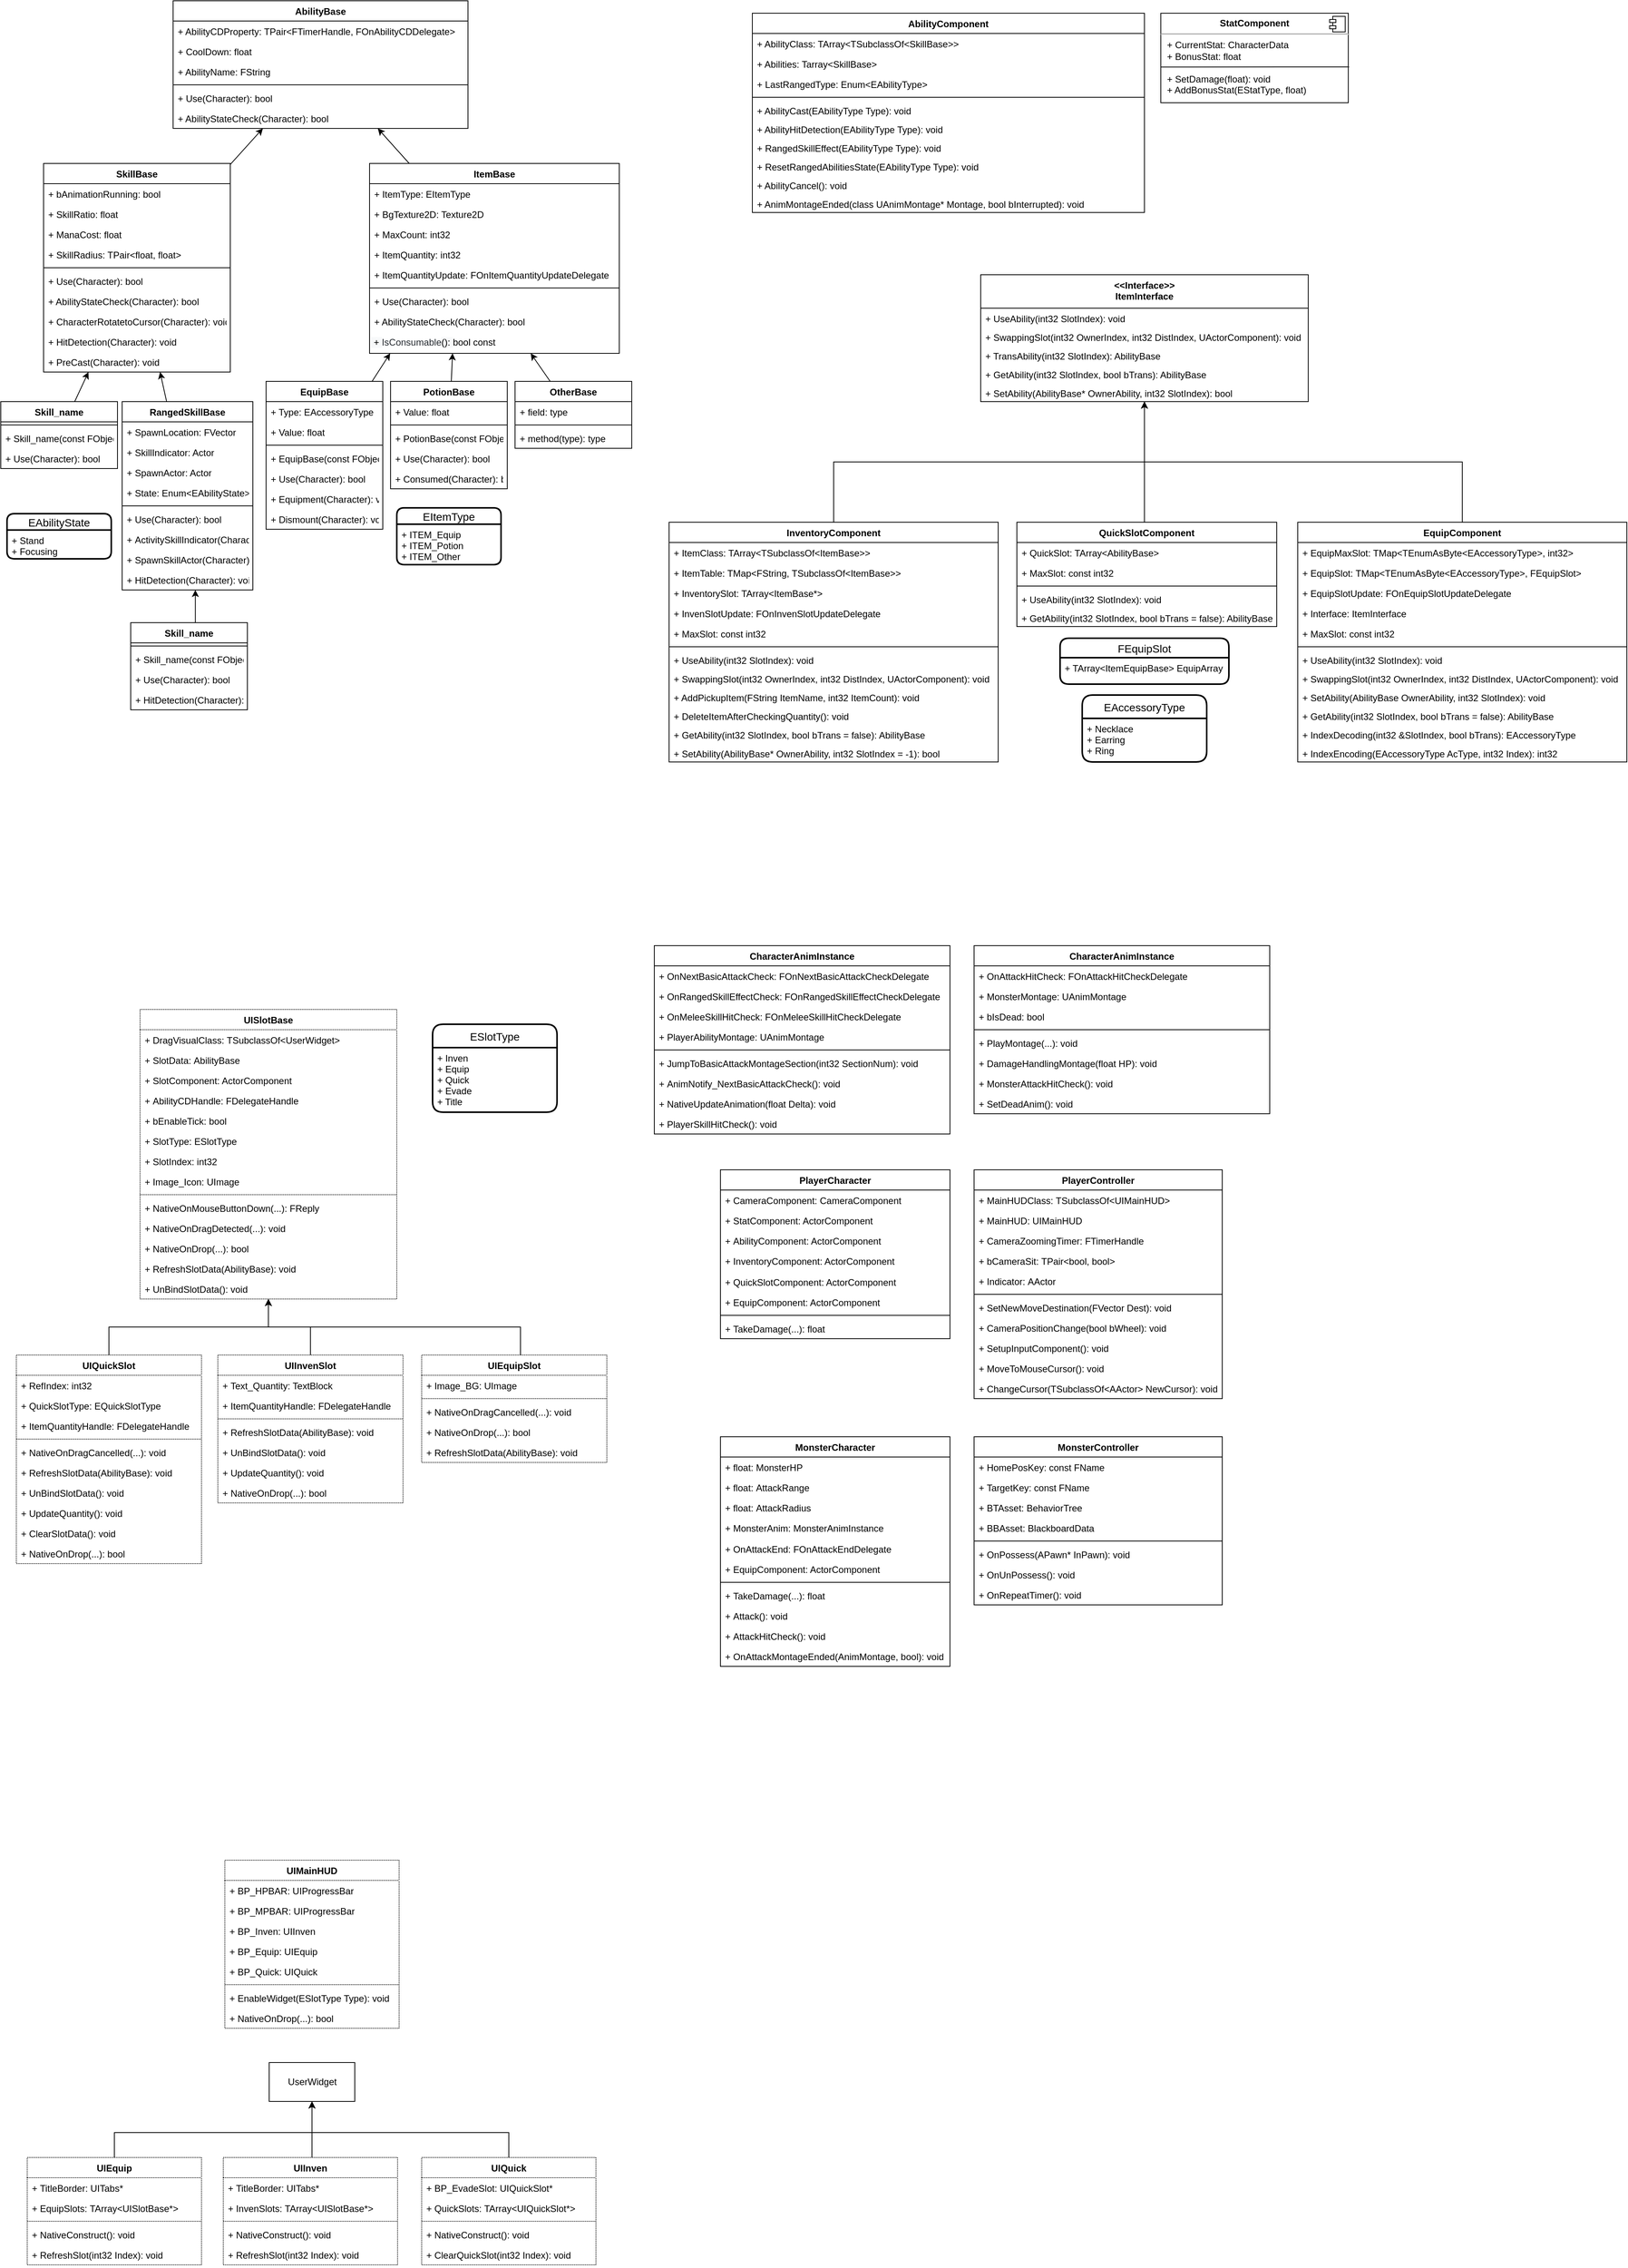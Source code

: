 <mxfile version="17.1.3" type="github">
  <diagram id="C5RBs43oDa-KdzZeNtuy" name="Page-1">
    <mxGraphModel dx="2770" dy="1367" grid="0" gridSize="10" guides="1" tooltips="1" connect="1" arrows="1" fold="1" page="1" pageScale="1" pageWidth="827" pageHeight="1169" background="#ffffff" math="0" shadow="0">
      <root>
        <mxCell id="WIyWlLk6GJQsqaUBKTNV-0" />
        <mxCell id="WIyWlLk6GJQsqaUBKTNV-1" parent="WIyWlLk6GJQsqaUBKTNV-0" />
        <mxCell id="GO_Z0IEruswd79jer_rX-120" value="AbilityBase" style="swimlane;fontStyle=1;align=center;verticalAlign=top;childLayout=stackLayout;horizontal=1;startSize=26;horizontalStack=0;resizeParent=1;resizeParentMax=0;resizeLast=0;collapsible=1;marginBottom=0;strokeColor=#000000;" parent="WIyWlLk6GJQsqaUBKTNV-1" vertex="1">
          <mxGeometry x="235.5" y="5" width="379" height="164" as="geometry" />
        </mxCell>
        <mxCell id="yZPW7nLBiJJzEYoTllij-23" value="+ AbilityCDProperty: TPair&lt;FTimerHandle, FOnAbilityCDDelegate&gt;" style="text;strokeColor=none;fillColor=none;align=left;verticalAlign=top;spacingLeft=4;spacingRight=4;overflow=hidden;rotatable=0;points=[[0,0.5],[1,0.5]];portConstraint=eastwest;" parent="GO_Z0IEruswd79jer_rX-120" vertex="1">
          <mxGeometry y="26" width="379" height="26" as="geometry" />
        </mxCell>
        <mxCell id="GO_Z0IEruswd79jer_rX-121" value="+ CoolDown: float" style="text;strokeColor=none;fillColor=none;align=left;verticalAlign=top;spacingLeft=4;spacingRight=4;overflow=hidden;rotatable=0;points=[[0,0.5],[1,0.5]];portConstraint=eastwest;" parent="GO_Z0IEruswd79jer_rX-120" vertex="1">
          <mxGeometry y="52" width="379" height="26" as="geometry" />
        </mxCell>
        <mxCell id="s1_-hw93lYLF9Lze-yvm-6" value="+ AbilityName: FString" style="text;strokeColor=none;fillColor=none;align=left;verticalAlign=top;spacingLeft=4;spacingRight=4;overflow=hidden;rotatable=0;points=[[0,0.5],[1,0.5]];portConstraint=eastwest;" parent="GO_Z0IEruswd79jer_rX-120" vertex="1">
          <mxGeometry y="78" width="379" height="26" as="geometry" />
        </mxCell>
        <mxCell id="GO_Z0IEruswd79jer_rX-122" value="" style="line;strokeWidth=1;fillColor=none;align=left;verticalAlign=middle;spacingTop=-1;spacingLeft=3;spacingRight=3;rotatable=0;labelPosition=right;points=[];portConstraint=eastwest;" parent="GO_Z0IEruswd79jer_rX-120" vertex="1">
          <mxGeometry y="104" width="379" height="8" as="geometry" />
        </mxCell>
        <mxCell id="GO_Z0IEruswd79jer_rX-166" value="+ Use(Character): bool" style="text;strokeColor=none;fillColor=none;align=left;verticalAlign=top;spacingLeft=4;spacingRight=4;overflow=hidden;rotatable=0;points=[[0,0.5],[1,0.5]];portConstraint=eastwest;" parent="GO_Z0IEruswd79jer_rX-120" vertex="1">
          <mxGeometry y="112" width="379" height="26" as="geometry" />
        </mxCell>
        <mxCell id="GO_Z0IEruswd79jer_rX-123" value="+ AbilityStateCheck(Character): bool" style="text;strokeColor=none;fillColor=none;align=left;verticalAlign=top;spacingLeft=4;spacingRight=4;overflow=hidden;rotatable=0;points=[[0,0.5],[1,0.5]];portConstraint=eastwest;" parent="GO_Z0IEruswd79jer_rX-120" vertex="1">
          <mxGeometry y="138" width="379" height="26" as="geometry" />
        </mxCell>
        <mxCell id="GO_Z0IEruswd79jer_rX-156" style="edgeStyle=none;rounded=0;orthogonalLoop=1;jettySize=auto;html=1;" parent="WIyWlLk6GJQsqaUBKTNV-1" source="GO_Z0IEruswd79jer_rX-128" target="GO_Z0IEruswd79jer_rX-120" edge="1">
          <mxGeometry relative="1" as="geometry" />
        </mxCell>
        <mxCell id="GO_Z0IEruswd79jer_rX-128" value="SkillBase" style="swimlane;fontStyle=1;align=center;verticalAlign=top;childLayout=stackLayout;horizontal=1;startSize=26;horizontalStack=0;resizeParent=1;resizeParentMax=0;resizeLast=0;collapsible=1;marginBottom=0;strokeColor=#000000;" parent="WIyWlLk6GJQsqaUBKTNV-1" vertex="1">
          <mxGeometry x="69" y="214" width="240" height="268" as="geometry" />
        </mxCell>
        <mxCell id="s1_-hw93lYLF9Lze-yvm-1" value="+ bAnimationRunning: bool" style="text;strokeColor=none;fillColor=none;align=left;verticalAlign=top;spacingLeft=4;spacingRight=4;overflow=hidden;rotatable=0;points=[[0,0.5],[1,0.5]];portConstraint=eastwest;" parent="GO_Z0IEruswd79jer_rX-128" vertex="1">
          <mxGeometry y="26" width="240" height="26" as="geometry" />
        </mxCell>
        <mxCell id="GO_Z0IEruswd79jer_rX-129" value="+ SkillRatio: float" style="text;strokeColor=none;fillColor=none;align=left;verticalAlign=top;spacingLeft=4;spacingRight=4;overflow=hidden;rotatable=0;points=[[0,0.5],[1,0.5]];portConstraint=eastwest;" parent="GO_Z0IEruswd79jer_rX-128" vertex="1">
          <mxGeometry y="52" width="240" height="26" as="geometry" />
        </mxCell>
        <mxCell id="GO_Z0IEruswd79jer_rX-165" value="+ ManaCost: float" style="text;strokeColor=none;fillColor=none;align=left;verticalAlign=top;spacingLeft=4;spacingRight=4;overflow=hidden;rotatable=0;points=[[0,0.5],[1,0.5]];portConstraint=eastwest;" parent="GO_Z0IEruswd79jer_rX-128" vertex="1">
          <mxGeometry y="78" width="240" height="26" as="geometry" />
        </mxCell>
        <mxCell id="yZPW7nLBiJJzEYoTllij-17" value="+ SkillRadius: TPair&lt;float, float&gt;" style="text;strokeColor=none;fillColor=none;align=left;verticalAlign=top;spacingLeft=4;spacingRight=4;overflow=hidden;rotatable=0;points=[[0,0.5],[1,0.5]];portConstraint=eastwest;" parent="GO_Z0IEruswd79jer_rX-128" vertex="1">
          <mxGeometry y="104" width="240" height="26" as="geometry" />
        </mxCell>
        <mxCell id="GO_Z0IEruswd79jer_rX-130" value="" style="line;strokeWidth=1;fillColor=none;align=left;verticalAlign=middle;spacingTop=-1;spacingLeft=3;spacingRight=3;rotatable=0;labelPosition=right;points=[];portConstraint=eastwest;" parent="GO_Z0IEruswd79jer_rX-128" vertex="1">
          <mxGeometry y="130" width="240" height="8" as="geometry" />
        </mxCell>
        <mxCell id="yZPW7nLBiJJzEYoTllij-16" value="+ Use(Character): bool" style="text;strokeColor=none;fillColor=none;align=left;verticalAlign=top;spacingLeft=4;spacingRight=4;overflow=hidden;rotatable=0;points=[[0,0.5],[1,0.5]];portConstraint=eastwest;" parent="GO_Z0IEruswd79jer_rX-128" vertex="1">
          <mxGeometry y="138" width="240" height="26" as="geometry" />
        </mxCell>
        <mxCell id="yZPW7nLBiJJzEYoTllij-20" value="+ AbilityStateCheck(Character): bool" style="text;strokeColor=none;fillColor=none;align=left;verticalAlign=top;spacingLeft=4;spacingRight=4;overflow=hidden;rotatable=0;points=[[0,0.5],[1,0.5]];portConstraint=eastwest;" parent="GO_Z0IEruswd79jer_rX-128" vertex="1">
          <mxGeometry y="164" width="240" height="26" as="geometry" />
        </mxCell>
        <mxCell id="yZPW7nLBiJJzEYoTllij-6" value="+ CharacterRotatetoCursor(Character): void" style="text;strokeColor=none;fillColor=none;align=left;verticalAlign=top;spacingLeft=4;spacingRight=4;overflow=hidden;rotatable=0;points=[[0,0.5],[1,0.5]];portConstraint=eastwest;" parent="GO_Z0IEruswd79jer_rX-128" vertex="1">
          <mxGeometry y="190" width="240" height="26" as="geometry" />
        </mxCell>
        <mxCell id="GO_Z0IEruswd79jer_rX-131" value="+ HitDetection(Character): void" style="text;strokeColor=none;fillColor=none;align=left;verticalAlign=top;spacingLeft=4;spacingRight=4;overflow=hidden;rotatable=0;points=[[0,0.5],[1,0.5]];portConstraint=eastwest;" parent="GO_Z0IEruswd79jer_rX-128" vertex="1">
          <mxGeometry y="216" width="240" height="26" as="geometry" />
        </mxCell>
        <mxCell id="s1_-hw93lYLF9Lze-yvm-0" value="+ PreCast(Character): void" style="text;strokeColor=none;fillColor=none;align=left;verticalAlign=top;spacingLeft=4;spacingRight=4;overflow=hidden;rotatable=0;points=[[0,0.5],[1,0.5]];portConstraint=eastwest;" parent="GO_Z0IEruswd79jer_rX-128" vertex="1">
          <mxGeometry y="242" width="240" height="26" as="geometry" />
        </mxCell>
        <mxCell id="GO_Z0IEruswd79jer_rX-157" style="edgeStyle=none;rounded=0;orthogonalLoop=1;jettySize=auto;html=1;" parent="WIyWlLk6GJQsqaUBKTNV-1" source="GO_Z0IEruswd79jer_rX-132" target="GO_Z0IEruswd79jer_rX-120" edge="1">
          <mxGeometry relative="1" as="geometry" />
        </mxCell>
        <mxCell id="GO_Z0IEruswd79jer_rX-132" value="ItemBase" style="swimlane;fontStyle=1;align=center;verticalAlign=top;childLayout=stackLayout;horizontal=1;startSize=26;horizontalStack=0;resizeParent=1;resizeParentMax=0;resizeLast=0;collapsible=1;marginBottom=0;strokeColor=#000000;" parent="WIyWlLk6GJQsqaUBKTNV-1" vertex="1">
          <mxGeometry x="488" y="214" width="321" height="244" as="geometry">
            <mxRectangle x="519" y="200" width="80" height="26" as="alternateBounds" />
          </mxGeometry>
        </mxCell>
        <mxCell id="s1_-hw93lYLF9Lze-yvm-9" value="+ ItemType: EItemType" style="text;strokeColor=none;fillColor=none;align=left;verticalAlign=top;spacingLeft=4;spacingRight=4;overflow=hidden;rotatable=0;points=[[0,0.5],[1,0.5]];portConstraint=eastwest;" parent="GO_Z0IEruswd79jer_rX-132" vertex="1">
          <mxGeometry y="26" width="321" height="26" as="geometry" />
        </mxCell>
        <mxCell id="egzBv6QjyefmBO5BSppb-17" value="+ BgTexture2D: Texture2D" style="text;strokeColor=none;fillColor=none;align=left;verticalAlign=top;spacingLeft=4;spacingRight=4;overflow=hidden;rotatable=0;points=[[0,0.5],[1,0.5]];portConstraint=eastwest;" parent="GO_Z0IEruswd79jer_rX-132" vertex="1">
          <mxGeometry y="52" width="321" height="26" as="geometry" />
        </mxCell>
        <mxCell id="GO_Z0IEruswd79jer_rX-133" value="+ MaxCount: int32" style="text;strokeColor=none;fillColor=none;align=left;verticalAlign=top;spacingLeft=4;spacingRight=4;overflow=hidden;rotatable=0;points=[[0,0.5],[1,0.5]];portConstraint=eastwest;" parent="GO_Z0IEruswd79jer_rX-132" vertex="1">
          <mxGeometry y="78" width="321" height="26" as="geometry" />
        </mxCell>
        <mxCell id="egzBv6QjyefmBO5BSppb-18" value="+ ItemQuantity: int32" style="text;strokeColor=none;fillColor=none;align=left;verticalAlign=top;spacingLeft=4;spacingRight=4;overflow=hidden;rotatable=0;points=[[0,0.5],[1,0.5]];portConstraint=eastwest;" parent="GO_Z0IEruswd79jer_rX-132" vertex="1">
          <mxGeometry y="104" width="321" height="26" as="geometry" />
        </mxCell>
        <mxCell id="s1_-hw93lYLF9Lze-yvm-8" value="+ ItemQuantityUpdate: FOnItemQuantityUpdateDelegate" style="text;strokeColor=none;fillColor=none;align=left;verticalAlign=top;spacingLeft=4;spacingRight=4;overflow=hidden;rotatable=0;points=[[0,0.5],[1,0.5]];portConstraint=eastwest;" parent="GO_Z0IEruswd79jer_rX-132" vertex="1">
          <mxGeometry y="130" width="321" height="26" as="geometry" />
        </mxCell>
        <mxCell id="GO_Z0IEruswd79jer_rX-134" value="" style="line;strokeWidth=1;fillColor=none;align=left;verticalAlign=middle;spacingTop=-1;spacingLeft=3;spacingRight=3;rotatable=0;labelPosition=right;points=[];portConstraint=eastwest;" parent="GO_Z0IEruswd79jer_rX-132" vertex="1">
          <mxGeometry y="156" width="321" height="8" as="geometry" />
        </mxCell>
        <mxCell id="yZPW7nLBiJJzEYoTllij-22" value="+ Use(Character): bool" style="text;strokeColor=none;fillColor=none;align=left;verticalAlign=top;spacingLeft=4;spacingRight=4;overflow=hidden;rotatable=0;points=[[0,0.5],[1,0.5]];portConstraint=eastwest;" parent="GO_Z0IEruswd79jer_rX-132" vertex="1">
          <mxGeometry y="164" width="321" height="26" as="geometry" />
        </mxCell>
        <mxCell id="egzBv6QjyefmBO5BSppb-19" value="+ AbilityStateCheck(Character): bool" style="text;strokeColor=none;fillColor=none;align=left;verticalAlign=top;spacingLeft=4;spacingRight=4;overflow=hidden;rotatable=0;points=[[0,0.5],[1,0.5]];portConstraint=eastwest;" parent="GO_Z0IEruswd79jer_rX-132" vertex="1">
          <mxGeometry y="190" width="321" height="26" as="geometry" />
        </mxCell>
        <mxCell id="s1_-hw93lYLF9Lze-yvm-10" value="&lt;span style=&quot;color: rgb(0 , 0 , 0) ; font-family: &amp;#34;helvetica&amp;#34; ; font-size: 12px ; font-style: normal ; font-weight: 400 ; letter-spacing: normal ; text-align: left ; text-indent: 0px ; text-transform: none ; word-spacing: 0px ; background-color: rgb(248 , 249 , 250) ; display: inline ; float: none&quot;&gt;&amp;nbsp;+&amp;nbsp;&lt;span style=&quot;color: rgb(36 , 41 , 47) ; font-family: , , &amp;#34;sf mono&amp;#34; , &amp;#34;menlo&amp;#34; , &amp;#34;consolas&amp;#34; , &amp;#34;liberation mono&amp;#34; , monospace ; background-color: rgb(255 , 255 , 255)&quot;&gt;IsConsumable&lt;/span&gt;():&amp;nbsp;&lt;/span&gt;&lt;span class=&quot;pl-k&quot; style=&quot;box-sizing: border-box ; font-family: , , &amp;#34;sf mono&amp;#34; , &amp;#34;menlo&amp;#34; , &amp;#34;consolas&amp;#34; , &amp;#34;liberation mono&amp;#34; , monospace ; background-color: rgb(255 , 255 , 255)&quot;&gt;bool const&lt;/span&gt;&lt;span style=&quot;color: rgb(36 , 41 , 47) ; font-family: , , &amp;#34;sf mono&amp;#34; , &amp;#34;menlo&amp;#34; , &amp;#34;consolas&amp;#34; , &amp;#34;liberation mono&amp;#34; , monospace ; background-color: rgb(255 , 255 , 255)&quot;&gt;&lt;/span&gt;" style="text;whiteSpace=wrap;html=1;" parent="GO_Z0IEruswd79jer_rX-132" vertex="1">
          <mxGeometry y="216" width="321" height="28" as="geometry" />
        </mxCell>
        <mxCell id="GO_Z0IEruswd79jer_rX-160" style="edgeStyle=none;rounded=0;orthogonalLoop=1;jettySize=auto;html=1;" parent="WIyWlLk6GJQsqaUBKTNV-1" source="GO_Z0IEruswd79jer_rX-136" target="GO_Z0IEruswd79jer_rX-128" edge="1">
          <mxGeometry relative="1" as="geometry" />
        </mxCell>
        <mxCell id="GO_Z0IEruswd79jer_rX-136" value="Skill_name" style="swimlane;fontStyle=1;align=center;verticalAlign=top;childLayout=stackLayout;horizontal=1;startSize=26;horizontalStack=0;resizeParent=1;resizeParentMax=0;resizeLast=0;collapsible=1;marginBottom=0;strokeColor=#000000;labelBorderColor=none;" parent="WIyWlLk6GJQsqaUBKTNV-1" vertex="1">
          <mxGeometry x="14" y="520" width="150" height="86" as="geometry" />
        </mxCell>
        <mxCell id="GO_Z0IEruswd79jer_rX-138" value="" style="line;strokeWidth=1;fillColor=none;align=left;verticalAlign=middle;spacingTop=-1;spacingLeft=3;spacingRight=3;rotatable=0;labelPosition=right;points=[];portConstraint=eastwest;" parent="GO_Z0IEruswd79jer_rX-136" vertex="1">
          <mxGeometry y="26" width="150" height="8" as="geometry" />
        </mxCell>
        <mxCell id="yZPW7nLBiJJzEYoTllij-29" value="+ Skill_name(const FObjectInitializer&amp; ObjectInitializer): void" style="text;strokeColor=none;fillColor=none;align=left;verticalAlign=top;spacingLeft=4;spacingRight=4;overflow=hidden;rotatable=0;points=[[0,0.5],[1,0.5]];portConstraint=eastwest;fontStyle=0" parent="GO_Z0IEruswd79jer_rX-136" vertex="1">
          <mxGeometry y="34" width="150" height="26" as="geometry" />
        </mxCell>
        <mxCell id="yZPW7nLBiJJzEYoTllij-36" value="+ Use(Character): bool" style="text;strokeColor=none;fillColor=none;align=left;verticalAlign=top;spacingLeft=4;spacingRight=4;overflow=hidden;rotatable=0;points=[[0,0.5],[1,0.5]];portConstraint=eastwest;" parent="GO_Z0IEruswd79jer_rX-136" vertex="1">
          <mxGeometry y="60" width="150" height="26" as="geometry" />
        </mxCell>
        <mxCell id="GO_Z0IEruswd79jer_rX-161" style="edgeStyle=none;rounded=0;orthogonalLoop=1;jettySize=auto;html=1;" parent="WIyWlLk6GJQsqaUBKTNV-1" source="GO_Z0IEruswd79jer_rX-140" target="GO_Z0IEruswd79jer_rX-128" edge="1">
          <mxGeometry relative="1" as="geometry" />
        </mxCell>
        <mxCell id="GO_Z0IEruswd79jer_rX-140" value="RangedSkillBase" style="swimlane;fontStyle=1;align=center;verticalAlign=top;childLayout=stackLayout;horizontal=1;startSize=26;horizontalStack=0;resizeParent=1;resizeParentMax=0;resizeLast=0;collapsible=1;marginBottom=0;strokeColor=#000000;" parent="WIyWlLk6GJQsqaUBKTNV-1" vertex="1">
          <mxGeometry x="170" y="520" width="168" height="242" as="geometry" />
        </mxCell>
        <mxCell id="yZPW7nLBiJJzEYoTllij-10" value="+ SpawnLocation: FVector" style="text;strokeColor=none;fillColor=none;align=left;verticalAlign=top;spacingLeft=4;spacingRight=4;overflow=hidden;rotatable=0;points=[[0,0.5],[1,0.5]];portConstraint=eastwest;" parent="GO_Z0IEruswd79jer_rX-140" vertex="1">
          <mxGeometry y="26" width="168" height="26" as="geometry" />
        </mxCell>
        <mxCell id="GO_Z0IEruswd79jer_rX-141" value="+ SkillIndicator: Actor" style="text;strokeColor=none;fillColor=none;align=left;verticalAlign=top;spacingLeft=4;spacingRight=4;overflow=hidden;rotatable=0;points=[[0,0.5],[1,0.5]];portConstraint=eastwest;" parent="GO_Z0IEruswd79jer_rX-140" vertex="1">
          <mxGeometry y="52" width="168" height="26" as="geometry" />
        </mxCell>
        <mxCell id="L7j_BJLLFzNBsJzs4OP5-8" value="+ SpawnActor: Actor" style="text;strokeColor=none;fillColor=none;align=left;verticalAlign=top;spacingLeft=4;spacingRight=4;overflow=hidden;rotatable=0;points=[[0,0.5],[1,0.5]];portConstraint=eastwest;" parent="GO_Z0IEruswd79jer_rX-140" vertex="1">
          <mxGeometry y="78" width="168" height="26" as="geometry" />
        </mxCell>
        <mxCell id="L7j_BJLLFzNBsJzs4OP5-9" value="+ State: Enum&lt;EAbilityState&gt;" style="text;strokeColor=none;fillColor=none;align=left;verticalAlign=top;spacingLeft=4;spacingRight=4;overflow=hidden;rotatable=0;points=[[0,0.5],[1,0.5]];portConstraint=eastwest;" parent="GO_Z0IEruswd79jer_rX-140" vertex="1">
          <mxGeometry y="104" width="168" height="26" as="geometry" />
        </mxCell>
        <mxCell id="GO_Z0IEruswd79jer_rX-142" value="" style="line;strokeWidth=1;fillColor=none;align=left;verticalAlign=middle;spacingTop=-1;spacingLeft=3;spacingRight=3;rotatable=0;labelPosition=right;points=[];portConstraint=eastwest;" parent="GO_Z0IEruswd79jer_rX-140" vertex="1">
          <mxGeometry y="130" width="168" height="8" as="geometry" />
        </mxCell>
        <mxCell id="yZPW7nLBiJJzEYoTllij-9" value="+ Use(Character): bool" style="text;strokeColor=none;fillColor=none;align=left;verticalAlign=top;spacingLeft=4;spacingRight=4;overflow=hidden;rotatable=0;points=[[0,0.5],[1,0.5]];portConstraint=eastwest;" parent="GO_Z0IEruswd79jer_rX-140" vertex="1">
          <mxGeometry y="138" width="168" height="26" as="geometry" />
        </mxCell>
        <mxCell id="L7j_BJLLFzNBsJzs4OP5-6" value="+ ActivitySkillIndicator(Character): void" style="text;strokeColor=none;fillColor=none;align=left;verticalAlign=top;spacingLeft=4;spacingRight=4;overflow=hidden;rotatable=0;points=[[0,0.5],[1,0.5]];portConstraint=eastwest;" parent="GO_Z0IEruswd79jer_rX-140" vertex="1">
          <mxGeometry y="164" width="168" height="26" as="geometry" />
        </mxCell>
        <mxCell id="L7j_BJLLFzNBsJzs4OP5-7" value="+ SpawnSkillActor(Character): void&#xa;" style="text;strokeColor=none;fillColor=none;align=left;verticalAlign=top;spacingLeft=4;spacingRight=4;overflow=hidden;rotatable=0;points=[[0,0.5],[1,0.5]];portConstraint=eastwest;" parent="GO_Z0IEruswd79jer_rX-140" vertex="1">
          <mxGeometry y="190" width="168" height="26" as="geometry" />
        </mxCell>
        <mxCell id="yZPW7nLBiJJzEYoTllij-27" value="+ HitDetection(Character): void" style="text;strokeColor=none;fillColor=none;align=left;verticalAlign=top;spacingLeft=4;spacingRight=4;overflow=hidden;rotatable=0;points=[[0,0.5],[1,0.5]];portConstraint=eastwest;" parent="GO_Z0IEruswd79jer_rX-140" vertex="1">
          <mxGeometry y="216" width="168" height="26" as="geometry" />
        </mxCell>
        <mxCell id="GO_Z0IEruswd79jer_rX-162" style="edgeStyle=none;rounded=0;orthogonalLoop=1;jettySize=auto;html=1;" parent="WIyWlLk6GJQsqaUBKTNV-1" source="GO_Z0IEruswd79jer_rX-144" edge="1">
          <mxGeometry relative="1" as="geometry">
            <mxPoint x="514.461" y="458" as="targetPoint" />
          </mxGeometry>
        </mxCell>
        <mxCell id="GO_Z0IEruswd79jer_rX-144" value="EquipBase" style="swimlane;fontStyle=1;align=center;verticalAlign=top;childLayout=stackLayout;horizontal=1;startSize=26;horizontalStack=0;resizeParent=1;resizeParentMax=0;resizeLast=0;collapsible=1;marginBottom=0;strokeColor=#000000;" parent="WIyWlLk6GJQsqaUBKTNV-1" vertex="1">
          <mxGeometry x="355" y="494" width="150" height="190" as="geometry" />
        </mxCell>
        <mxCell id="s1_-hw93lYLF9Lze-yvm-17" value="+ Type: EAccessoryType" style="text;strokeColor=none;fillColor=none;align=left;verticalAlign=top;spacingLeft=4;spacingRight=4;overflow=hidden;rotatable=0;points=[[0,0.5],[1,0.5]];portConstraint=eastwest;" parent="GO_Z0IEruswd79jer_rX-144" vertex="1">
          <mxGeometry y="26" width="150" height="26" as="geometry" />
        </mxCell>
        <mxCell id="pJzVMwl4KEFwwvLAHrFR-1" value="+ Value: float" style="text;strokeColor=none;fillColor=none;align=left;verticalAlign=top;spacingLeft=4;spacingRight=4;overflow=hidden;rotatable=0;points=[[0,0.5],[1,0.5]];portConstraint=eastwest;" parent="GO_Z0IEruswd79jer_rX-144" vertex="1">
          <mxGeometry y="52" width="150" height="26" as="geometry" />
        </mxCell>
        <mxCell id="GO_Z0IEruswd79jer_rX-146" value="" style="line;strokeWidth=1;fillColor=none;align=left;verticalAlign=middle;spacingTop=-1;spacingLeft=3;spacingRight=3;rotatable=0;labelPosition=right;points=[];portConstraint=eastwest;" parent="GO_Z0IEruswd79jer_rX-144" vertex="1">
          <mxGeometry y="78" width="150" height="8" as="geometry" />
        </mxCell>
        <mxCell id="GO_Z0IEruswd79jer_rX-147" value="+ EquipBase(const FObjectInitializer&amp; ObjectInitializer): void" style="text;strokeColor=none;fillColor=none;align=left;verticalAlign=top;spacingLeft=4;spacingRight=4;overflow=hidden;rotatable=0;points=[[0,0.5],[1,0.5]];portConstraint=eastwest;" parent="GO_Z0IEruswd79jer_rX-144" vertex="1">
          <mxGeometry y="86" width="150" height="26" as="geometry" />
        </mxCell>
        <mxCell id="s1_-hw93lYLF9Lze-yvm-13" value="+ Use(Character): bool" style="text;strokeColor=none;fillColor=none;align=left;verticalAlign=top;spacingLeft=4;spacingRight=4;overflow=hidden;rotatable=0;points=[[0,0.5],[1,0.5]];portConstraint=eastwest;" parent="GO_Z0IEruswd79jer_rX-144" vertex="1">
          <mxGeometry y="112" width="150" height="26" as="geometry" />
        </mxCell>
        <mxCell id="pJzVMwl4KEFwwvLAHrFR-0" value="+ Equipment(Character): void" style="text;strokeColor=none;fillColor=none;align=left;verticalAlign=top;spacingLeft=4;spacingRight=4;overflow=hidden;rotatable=0;points=[[0,0.5],[1,0.5]];portConstraint=eastwest;" parent="GO_Z0IEruswd79jer_rX-144" vertex="1">
          <mxGeometry y="138" width="150" height="26" as="geometry" />
        </mxCell>
        <mxCell id="s1_-hw93lYLF9Lze-yvm-15" value="+ Dismount(Character): void" style="text;strokeColor=none;fillColor=none;align=left;verticalAlign=top;spacingLeft=4;spacingRight=4;overflow=hidden;rotatable=0;points=[[0,0.5],[1,0.5]];portConstraint=eastwest;" parent="GO_Z0IEruswd79jer_rX-144" vertex="1">
          <mxGeometry y="164" width="150" height="26" as="geometry" />
        </mxCell>
        <mxCell id="GO_Z0IEruswd79jer_rX-163" style="edgeStyle=none;rounded=0;orthogonalLoop=1;jettySize=auto;html=1;" parent="WIyWlLk6GJQsqaUBKTNV-1" source="GO_Z0IEruswd79jer_rX-148" edge="1">
          <mxGeometry relative="1" as="geometry">
            <mxPoint x="594.661" y="458" as="targetPoint" />
          </mxGeometry>
        </mxCell>
        <mxCell id="GO_Z0IEruswd79jer_rX-148" value="PotionBase" style="swimlane;fontStyle=1;align=center;verticalAlign=top;childLayout=stackLayout;horizontal=1;startSize=26;horizontalStack=0;resizeParent=1;resizeParentMax=0;resizeLast=0;collapsible=1;marginBottom=0;strokeColor=#000000;" parent="WIyWlLk6GJQsqaUBKTNV-1" vertex="1">
          <mxGeometry x="515" y="494" width="150" height="138" as="geometry" />
        </mxCell>
        <mxCell id="pJzVMwl4KEFwwvLAHrFR-6" value="+ Value: float" style="text;strokeColor=none;fillColor=none;align=left;verticalAlign=top;spacingLeft=4;spacingRight=4;overflow=hidden;rotatable=0;points=[[0,0.5],[1,0.5]];portConstraint=eastwest;" parent="GO_Z0IEruswd79jer_rX-148" vertex="1">
          <mxGeometry y="26" width="150" height="26" as="geometry" />
        </mxCell>
        <mxCell id="GO_Z0IEruswd79jer_rX-150" value="" style="line;strokeWidth=1;fillColor=none;align=left;verticalAlign=middle;spacingTop=-1;spacingLeft=3;spacingRight=3;rotatable=0;labelPosition=right;points=[];portConstraint=eastwest;" parent="GO_Z0IEruswd79jer_rX-148" vertex="1">
          <mxGeometry y="52" width="150" height="8" as="geometry" />
        </mxCell>
        <mxCell id="pJzVMwl4KEFwwvLAHrFR-2" value="+ PotionBase(const FObjectInitializer&amp; ObjectInitializer): void" style="text;strokeColor=none;fillColor=none;align=left;verticalAlign=top;spacingLeft=4;spacingRight=4;overflow=hidden;rotatable=0;points=[[0,0.5],[1,0.5]];portConstraint=eastwest;" parent="GO_Z0IEruswd79jer_rX-148" vertex="1">
          <mxGeometry y="60" width="150" height="26" as="geometry" />
        </mxCell>
        <mxCell id="pJzVMwl4KEFwwvLAHrFR-3" value="+ Use(Character): bool" style="text;strokeColor=none;fillColor=none;align=left;verticalAlign=top;spacingLeft=4;spacingRight=4;overflow=hidden;rotatable=0;points=[[0,0.5],[1,0.5]];portConstraint=eastwest;" parent="GO_Z0IEruswd79jer_rX-148" vertex="1">
          <mxGeometry y="86" width="150" height="26" as="geometry" />
        </mxCell>
        <mxCell id="pJzVMwl4KEFwwvLAHrFR-7" value="+ Consumed(Character): bool" style="text;strokeColor=none;fillColor=none;align=left;verticalAlign=top;spacingLeft=4;spacingRight=4;overflow=hidden;rotatable=0;points=[[0,0.5],[1,0.5]];portConstraint=eastwest;" parent="GO_Z0IEruswd79jer_rX-148" vertex="1">
          <mxGeometry y="112" width="150" height="26" as="geometry" />
        </mxCell>
        <mxCell id="GO_Z0IEruswd79jer_rX-164" style="edgeStyle=none;rounded=0;orthogonalLoop=1;jettySize=auto;html=1;" parent="WIyWlLk6GJQsqaUBKTNV-1" source="GO_Z0IEruswd79jer_rX-152" edge="1">
          <mxGeometry relative="1" as="geometry">
            <mxPoint x="695.18" y="458" as="targetPoint" />
          </mxGeometry>
        </mxCell>
        <mxCell id="GO_Z0IEruswd79jer_rX-152" value="OtherBase" style="swimlane;fontStyle=1;align=center;verticalAlign=top;childLayout=stackLayout;horizontal=1;startSize=26;horizontalStack=0;resizeParent=1;resizeParentMax=0;resizeLast=0;collapsible=1;marginBottom=0;strokeColor=#000000;" parent="WIyWlLk6GJQsqaUBKTNV-1" vertex="1">
          <mxGeometry x="675" y="494" width="150" height="86" as="geometry" />
        </mxCell>
        <mxCell id="GO_Z0IEruswd79jer_rX-153" value="+ field: type" style="text;strokeColor=none;fillColor=none;align=left;verticalAlign=top;spacingLeft=4;spacingRight=4;overflow=hidden;rotatable=0;points=[[0,0.5],[1,0.5]];portConstraint=eastwest;" parent="GO_Z0IEruswd79jer_rX-152" vertex="1">
          <mxGeometry y="26" width="150" height="26" as="geometry" />
        </mxCell>
        <mxCell id="GO_Z0IEruswd79jer_rX-154" value="" style="line;strokeWidth=1;fillColor=none;align=left;verticalAlign=middle;spacingTop=-1;spacingLeft=3;spacingRight=3;rotatable=0;labelPosition=right;points=[];portConstraint=eastwest;" parent="GO_Z0IEruswd79jer_rX-152" vertex="1">
          <mxGeometry y="52" width="150" height="8" as="geometry" />
        </mxCell>
        <mxCell id="GO_Z0IEruswd79jer_rX-155" value="+ method(type): type" style="text;strokeColor=none;fillColor=none;align=left;verticalAlign=top;spacingLeft=4;spacingRight=4;overflow=hidden;rotatable=0;points=[[0,0.5],[1,0.5]];portConstraint=eastwest;" parent="GO_Z0IEruswd79jer_rX-152" vertex="1">
          <mxGeometry y="60" width="150" height="26" as="geometry" />
        </mxCell>
        <mxCell id="yZPW7nLBiJJzEYoTllij-33" style="edgeStyle=orthogonalEdgeStyle;rounded=0;orthogonalLoop=1;jettySize=auto;html=1;exitX=0.5;exitY=0;exitDx=0;exitDy=0;entryX=0.56;entryY=1;entryDx=0;entryDy=0;entryPerimeter=0;" parent="WIyWlLk6GJQsqaUBKTNV-1" source="L7j_BJLLFzNBsJzs4OP5-0" target="yZPW7nLBiJJzEYoTllij-27" edge="1">
          <mxGeometry relative="1" as="geometry">
            <mxPoint x="245" y="832" as="sourcePoint" />
            <mxPoint x="254" y="771" as="targetPoint" />
            <Array as="points">
              <mxPoint x="264" y="804" />
            </Array>
          </mxGeometry>
        </mxCell>
        <mxCell id="BHlRyTZ24oTFOobA_APQ-0" value="AbilityComponent" style="swimlane;fontStyle=1;align=center;verticalAlign=top;childLayout=stackLayout;horizontal=1;startSize=26;horizontalStack=0;resizeParent=1;resizeParentMax=0;resizeLast=0;collapsible=1;marginBottom=0;" parent="WIyWlLk6GJQsqaUBKTNV-1" vertex="1">
          <mxGeometry x="980" y="21" width="504" height="256" as="geometry" />
        </mxCell>
        <mxCell id="L7j_BJLLFzNBsJzs4OP5-15" value="+ AbilityClass: TArray&lt;TSubclassOf&lt;SkillBase&gt;&gt;" style="text;strokeColor=none;fillColor=none;align=left;verticalAlign=top;spacingLeft=4;spacingRight=4;overflow=hidden;rotatable=0;points=[[0,0.5],[1,0.5]];portConstraint=eastwest;" parent="BHlRyTZ24oTFOobA_APQ-0" vertex="1">
          <mxGeometry y="26" width="504" height="26" as="geometry" />
        </mxCell>
        <mxCell id="BHlRyTZ24oTFOobA_APQ-1" value="+ Abilities: Tarray&lt;SkillBase&gt;" style="text;strokeColor=none;fillColor=none;align=left;verticalAlign=top;spacingLeft=4;spacingRight=4;overflow=hidden;rotatable=0;points=[[0,0.5],[1,0.5]];portConstraint=eastwest;" parent="BHlRyTZ24oTFOobA_APQ-0" vertex="1">
          <mxGeometry y="52" width="504" height="26" as="geometry" />
        </mxCell>
        <mxCell id="L7j_BJLLFzNBsJzs4OP5-12" value="+ LastRangedType: Enum&lt;EAbilityType&gt; " style="text;strokeColor=none;fillColor=none;align=left;verticalAlign=top;spacingLeft=4;spacingRight=4;overflow=hidden;rotatable=0;points=[[0,0.5],[1,0.5]];portConstraint=eastwest;" parent="BHlRyTZ24oTFOobA_APQ-0" vertex="1">
          <mxGeometry y="78" width="504" height="26" as="geometry" />
        </mxCell>
        <mxCell id="BHlRyTZ24oTFOobA_APQ-2" value="" style="line;strokeWidth=1;fillColor=none;align=left;verticalAlign=middle;spacingTop=-1;spacingLeft=3;spacingRight=3;rotatable=0;labelPosition=right;points=[];portConstraint=eastwest;" parent="BHlRyTZ24oTFOobA_APQ-0" vertex="1">
          <mxGeometry y="104" width="504" height="8" as="geometry" />
        </mxCell>
        <mxCell id="L7j_BJLLFzNBsJzs4OP5-17" value="+ AbilityCast(EAbilityType Type): void" style="text;strokeColor=none;fillColor=none;align=left;verticalAlign=top;spacingLeft=4;spacingRight=4;overflow=hidden;rotatable=0;points=[[0,0.5],[1,0.5]];portConstraint=eastwest;" parent="BHlRyTZ24oTFOobA_APQ-0" vertex="1">
          <mxGeometry y="112" width="504" height="24" as="geometry" />
        </mxCell>
        <mxCell id="BHlRyTZ24oTFOobA_APQ-3" value="+ AbilityHitDetection(EAbilityType Type): void" style="text;strokeColor=none;fillColor=none;align=left;verticalAlign=top;spacingLeft=4;spacingRight=4;overflow=hidden;rotatable=0;points=[[0,0.5],[1,0.5]];portConstraint=eastwest;" parent="BHlRyTZ24oTFOobA_APQ-0" vertex="1">
          <mxGeometry y="136" width="504" height="24" as="geometry" />
        </mxCell>
        <mxCell id="L7j_BJLLFzNBsJzs4OP5-18" value="+ RangedSkillEffect(EAbilityType Type): void" style="text;strokeColor=none;fillColor=none;align=left;verticalAlign=top;spacingLeft=4;spacingRight=4;overflow=hidden;rotatable=0;points=[[0,0.5],[1,0.5]];portConstraint=eastwest;" parent="BHlRyTZ24oTFOobA_APQ-0" vertex="1">
          <mxGeometry y="160" width="504" height="24" as="geometry" />
        </mxCell>
        <mxCell id="L7j_BJLLFzNBsJzs4OP5-19" value="+ ResetRangedAbilitiesState(EAbilityType Type): void" style="text;strokeColor=none;fillColor=none;align=left;verticalAlign=top;spacingLeft=4;spacingRight=4;overflow=hidden;rotatable=0;points=[[0,0.5],[1,0.5]];portConstraint=eastwest;" parent="BHlRyTZ24oTFOobA_APQ-0" vertex="1">
          <mxGeometry y="184" width="504" height="24" as="geometry" />
        </mxCell>
        <mxCell id="L7j_BJLLFzNBsJzs4OP5-20" value="+ AbilityCancel(): void" style="text;strokeColor=none;fillColor=none;align=left;verticalAlign=top;spacingLeft=4;spacingRight=4;overflow=hidden;rotatable=0;points=[[0,0.5],[1,0.5]];portConstraint=eastwest;" parent="BHlRyTZ24oTFOobA_APQ-0" vertex="1">
          <mxGeometry y="208" width="504" height="24" as="geometry" />
        </mxCell>
        <mxCell id="L7j_BJLLFzNBsJzs4OP5-21" value="+ AnimMontageEnded(class UAnimMontage* Montage, bool bInterrupted): void" style="text;strokeColor=none;fillColor=none;align=left;verticalAlign=top;spacingLeft=4;spacingRight=4;overflow=hidden;rotatable=0;points=[[0,0.5],[1,0.5]];portConstraint=eastwest;" parent="BHlRyTZ24oTFOobA_APQ-0" vertex="1">
          <mxGeometry y="232" width="504" height="24" as="geometry" />
        </mxCell>
        <mxCell id="L7j_BJLLFzNBsJzs4OP5-0" value="Skill_name" style="swimlane;fontStyle=1;align=center;verticalAlign=top;childLayout=stackLayout;horizontal=1;startSize=26;horizontalStack=0;resizeParent=1;resizeParentMax=0;resizeLast=0;collapsible=1;marginBottom=0;strokeColor=#000000;labelBorderColor=none;" parent="WIyWlLk6GJQsqaUBKTNV-1" vertex="1">
          <mxGeometry x="181" y="804" width="150" height="112" as="geometry" />
        </mxCell>
        <mxCell id="L7j_BJLLFzNBsJzs4OP5-1" value="" style="line;strokeWidth=1;fillColor=none;align=left;verticalAlign=middle;spacingTop=-1;spacingLeft=3;spacingRight=3;rotatable=0;labelPosition=right;points=[];portConstraint=eastwest;" parent="L7j_BJLLFzNBsJzs4OP5-0" vertex="1">
          <mxGeometry y="26" width="150" height="8" as="geometry" />
        </mxCell>
        <mxCell id="L7j_BJLLFzNBsJzs4OP5-2" value="+ Skill_name(const FObjectInitializer&amp; ObjectInitializer): void" style="text;strokeColor=none;fillColor=none;align=left;verticalAlign=top;spacingLeft=4;spacingRight=4;overflow=hidden;rotatable=0;points=[[0,0.5],[1,0.5]];portConstraint=eastwest;fontStyle=0" parent="L7j_BJLLFzNBsJzs4OP5-0" vertex="1">
          <mxGeometry y="34" width="150" height="26" as="geometry" />
        </mxCell>
        <mxCell id="L7j_BJLLFzNBsJzs4OP5-3" value="+ Use(Character): bool" style="text;strokeColor=none;fillColor=none;align=left;verticalAlign=top;spacingLeft=4;spacingRight=4;overflow=hidden;rotatable=0;points=[[0,0.5],[1,0.5]];portConstraint=eastwest;" parent="L7j_BJLLFzNBsJzs4OP5-0" vertex="1">
          <mxGeometry y="60" width="150" height="26" as="geometry" />
        </mxCell>
        <mxCell id="L7j_BJLLFzNBsJzs4OP5-4" value="+ HitDetection(Character): void" style="text;strokeColor=none;fillColor=none;align=left;verticalAlign=top;spacingLeft=4;spacingRight=4;overflow=hidden;rotatable=0;points=[[0,0.5],[1,0.5]];portConstraint=eastwest;" parent="L7j_BJLLFzNBsJzs4OP5-0" vertex="1">
          <mxGeometry y="86" width="150" height="26" as="geometry" />
        </mxCell>
        <mxCell id="L7j_BJLLFzNBsJzs4OP5-49" style="edgeStyle=orthogonalEdgeStyle;rounded=0;orthogonalLoop=1;jettySize=auto;html=1;" parent="WIyWlLk6GJQsqaUBKTNV-1" source="L7j_BJLLFzNBsJzs4OP5-24" target="L7j_BJLLFzNBsJzs4OP5-37" edge="1">
          <mxGeometry relative="1" as="geometry" />
        </mxCell>
        <mxCell id="L7j_BJLLFzNBsJzs4OP5-24" value="InventoryComponent" style="swimlane;fontStyle=1;align=center;verticalAlign=top;childLayout=stackLayout;horizontal=1;startSize=26;horizontalStack=0;resizeParent=1;resizeParentMax=0;resizeLast=0;collapsible=1;marginBottom=0;" parent="WIyWlLk6GJQsqaUBKTNV-1" vertex="1">
          <mxGeometry x="873" y="675" width="423" height="308" as="geometry" />
        </mxCell>
        <mxCell id="L7j_BJLLFzNBsJzs4OP5-25" value="+ ItemClass: TArray&lt;TSubclassOf&lt;ItemBase&gt;&gt;" style="text;strokeColor=none;fillColor=none;align=left;verticalAlign=top;spacingLeft=4;spacingRight=4;overflow=hidden;rotatable=0;points=[[0,0.5],[1,0.5]];portConstraint=eastwest;" parent="L7j_BJLLFzNBsJzs4OP5-24" vertex="1">
          <mxGeometry y="26" width="423" height="26" as="geometry" />
        </mxCell>
        <mxCell id="L7j_BJLLFzNBsJzs4OP5-26" value="+ ItemTable: TMap&lt;FString, TSubclassOf&lt;ItemBase&gt;&gt;" style="text;strokeColor=none;fillColor=none;align=left;verticalAlign=top;spacingLeft=4;spacingRight=4;overflow=hidden;rotatable=0;points=[[0,0.5],[1,0.5]];portConstraint=eastwest;" parent="L7j_BJLLFzNBsJzs4OP5-24" vertex="1">
          <mxGeometry y="52" width="423" height="26" as="geometry" />
        </mxCell>
        <mxCell id="L7j_BJLLFzNBsJzs4OP5-27" value="+ InventorySlot: TArray&lt;ItemBase*&gt;" style="text;strokeColor=none;fillColor=none;align=left;verticalAlign=top;spacingLeft=4;spacingRight=4;overflow=hidden;rotatable=0;points=[[0,0.5],[1,0.5]];portConstraint=eastwest;" parent="L7j_BJLLFzNBsJzs4OP5-24" vertex="1">
          <mxGeometry y="78" width="423" height="26" as="geometry" />
        </mxCell>
        <mxCell id="L7j_BJLLFzNBsJzs4OP5-36" value="+ InvenSlotUpdate: FOnInvenSlotUpdateDelegate" style="text;strokeColor=none;fillColor=none;align=left;verticalAlign=top;spacingLeft=4;spacingRight=4;overflow=hidden;rotatable=0;points=[[0,0.5],[1,0.5]];portConstraint=eastwest;" parent="L7j_BJLLFzNBsJzs4OP5-24" vertex="1">
          <mxGeometry y="104" width="423" height="26" as="geometry" />
        </mxCell>
        <mxCell id="L7j_BJLLFzNBsJzs4OP5-28" value="+ MaxSlot: const int32" style="text;strokeColor=none;fillColor=none;align=left;verticalAlign=top;spacingLeft=4;spacingRight=4;overflow=hidden;rotatable=0;points=[[0,0.5],[1,0.5]];portConstraint=eastwest;" parent="L7j_BJLLFzNBsJzs4OP5-24" vertex="1">
          <mxGeometry y="130" width="423" height="26" as="geometry" />
        </mxCell>
        <mxCell id="L7j_BJLLFzNBsJzs4OP5-29" value="" style="line;strokeWidth=1;fillColor=none;align=left;verticalAlign=middle;spacingTop=-1;spacingLeft=3;spacingRight=3;rotatable=0;labelPosition=right;points=[];portConstraint=eastwest;" parent="L7j_BJLLFzNBsJzs4OP5-24" vertex="1">
          <mxGeometry y="156" width="423" height="8" as="geometry" />
        </mxCell>
        <mxCell id="L7j_BJLLFzNBsJzs4OP5-30" value="+ UseAbility(int32 SlotIndex): void" style="text;strokeColor=none;fillColor=none;align=left;verticalAlign=top;spacingLeft=4;spacingRight=4;overflow=hidden;rotatable=0;points=[[0,0.5],[1,0.5]];portConstraint=eastwest;" parent="L7j_BJLLFzNBsJzs4OP5-24" vertex="1">
          <mxGeometry y="164" width="423" height="24" as="geometry" />
        </mxCell>
        <mxCell id="L7j_BJLLFzNBsJzs4OP5-31" value="+ SwappingSlot(int32 OwnerIndex, int32 DistIndex, UActorComponent): void" style="text;strokeColor=none;fillColor=none;align=left;verticalAlign=top;spacingLeft=4;spacingRight=4;overflow=hidden;rotatable=0;points=[[0,0.5],[1,0.5]];portConstraint=eastwest;" parent="L7j_BJLLFzNBsJzs4OP5-24" vertex="1">
          <mxGeometry y="188" width="423" height="24" as="geometry" />
        </mxCell>
        <mxCell id="L7j_BJLLFzNBsJzs4OP5-33" value="+ AddPickupItem(FString ItemName, int32 ItemCount): void" style="text;strokeColor=none;fillColor=none;align=left;verticalAlign=top;spacingLeft=4;spacingRight=4;overflow=hidden;rotatable=0;points=[[0,0.5],[1,0.5]];portConstraint=eastwest;" parent="L7j_BJLLFzNBsJzs4OP5-24" vertex="1">
          <mxGeometry y="212" width="423" height="24" as="geometry" />
        </mxCell>
        <mxCell id="L7j_BJLLFzNBsJzs4OP5-34" value="+ DeleteItemAfterCheckingQuantity(): void" style="text;strokeColor=none;fillColor=none;align=left;verticalAlign=top;spacingLeft=4;spacingRight=4;overflow=hidden;rotatable=0;points=[[0,0.5],[1,0.5]];portConstraint=eastwest;" parent="L7j_BJLLFzNBsJzs4OP5-24" vertex="1">
          <mxGeometry y="236" width="423" height="24" as="geometry" />
        </mxCell>
        <mxCell id="L7j_BJLLFzNBsJzs4OP5-50" value="+ GetAbility(int32 SlotIndex, bool bTrans = false): AbilityBase" style="text;strokeColor=none;fillColor=none;align=left;verticalAlign=top;spacingLeft=4;spacingRight=4;overflow=hidden;rotatable=0;points=[[0,0.5],[1,0.5]];portConstraint=eastwest;" parent="L7j_BJLLFzNBsJzs4OP5-24" vertex="1">
          <mxGeometry y="260" width="423" height="24" as="geometry" />
        </mxCell>
        <mxCell id="L7j_BJLLFzNBsJzs4OP5-51" value="+ SetAbility(AbilityBase* OwnerAbility, int32 SlotIndex = -1): bool" style="text;strokeColor=none;fillColor=none;align=left;verticalAlign=top;spacingLeft=4;spacingRight=4;overflow=hidden;rotatable=0;points=[[0,0.5],[1,0.5]];portConstraint=eastwest;" parent="L7j_BJLLFzNBsJzs4OP5-24" vertex="1">
          <mxGeometry y="284" width="423" height="24" as="geometry" />
        </mxCell>
        <mxCell id="L7j_BJLLFzNBsJzs4OP5-37" value="&lt;&lt;Interface&gt;&gt;&#xa;ItemInterface" style="swimlane;fontStyle=1;align=center;verticalAlign=top;childLayout=stackLayout;horizontal=1;startSize=43;horizontalStack=0;resizeParent=1;resizeParentMax=0;resizeLast=0;collapsible=1;marginBottom=0;" parent="WIyWlLk6GJQsqaUBKTNV-1" vertex="1">
          <mxGeometry x="1273.5" y="357" width="421" height="163" as="geometry">
            <mxRectangle x="1101" y="295" width="133" height="43" as="alternateBounds" />
          </mxGeometry>
        </mxCell>
        <mxCell id="L7j_BJLLFzNBsJzs4OP5-44" value="+ UseAbility(int32 SlotIndex): void" style="text;strokeColor=none;fillColor=none;align=left;verticalAlign=top;spacingLeft=4;spacingRight=4;overflow=hidden;rotatable=0;points=[[0,0.5],[1,0.5]];portConstraint=eastwest;" parent="L7j_BJLLFzNBsJzs4OP5-37" vertex="1">
          <mxGeometry y="43" width="421" height="24" as="geometry" />
        </mxCell>
        <mxCell id="L7j_BJLLFzNBsJzs4OP5-45" value="+ SwappingSlot(int32 OwnerIndex, int32 DistIndex, UActorComponent): void" style="text;strokeColor=none;fillColor=none;align=left;verticalAlign=top;spacingLeft=4;spacingRight=4;overflow=hidden;rotatable=0;points=[[0,0.5],[1,0.5]];portConstraint=eastwest;" parent="L7j_BJLLFzNBsJzs4OP5-37" vertex="1">
          <mxGeometry y="67" width="421" height="24" as="geometry" />
        </mxCell>
        <mxCell id="L7j_BJLLFzNBsJzs4OP5-46" value="+ TransAbility(int32 SlotIndex): AbilityBase" style="text;strokeColor=none;fillColor=none;align=left;verticalAlign=top;spacingLeft=4;spacingRight=4;overflow=hidden;rotatable=0;points=[[0,0.5],[1,0.5]];portConstraint=eastwest;" parent="L7j_BJLLFzNBsJzs4OP5-37" vertex="1">
          <mxGeometry y="91" width="421" height="24" as="geometry" />
        </mxCell>
        <mxCell id="L7j_BJLLFzNBsJzs4OP5-47" value="+ GetAbility(int32 SlotIndex, bool bTrans): AbilityBase" style="text;strokeColor=none;fillColor=none;align=left;verticalAlign=top;spacingLeft=4;spacingRight=4;overflow=hidden;rotatable=0;points=[[0,0.5],[1,0.5]];portConstraint=eastwest;" parent="L7j_BJLLFzNBsJzs4OP5-37" vertex="1">
          <mxGeometry y="115" width="421" height="24" as="geometry" />
        </mxCell>
        <mxCell id="L7j_BJLLFzNBsJzs4OP5-48" value="+ SetAbility(AbilityBase* OwnerAbility, int32 SlotIndex): bool" style="text;strokeColor=none;fillColor=none;align=left;verticalAlign=top;spacingLeft=4;spacingRight=4;overflow=hidden;rotatable=0;points=[[0,0.5],[1,0.5]];portConstraint=eastwest;" parent="L7j_BJLLFzNBsJzs4OP5-37" vertex="1">
          <mxGeometry y="139" width="421" height="24" as="geometry" />
        </mxCell>
        <mxCell id="L7j_BJLLFzNBsJzs4OP5-70" style="edgeStyle=orthogonalEdgeStyle;rounded=0;orthogonalLoop=1;jettySize=auto;html=1;" parent="WIyWlLk6GJQsqaUBKTNV-1" source="L7j_BJLLFzNBsJzs4OP5-54" target="L7j_BJLLFzNBsJzs4OP5-37" edge="1">
          <mxGeometry relative="1" as="geometry">
            <Array as="points">
              <mxPoint x="1484" y="628" />
              <mxPoint x="1484" y="628" />
            </Array>
          </mxGeometry>
        </mxCell>
        <mxCell id="L7j_BJLLFzNBsJzs4OP5-54" value="QuickSlotComponent" style="swimlane;fontStyle=1;align=center;verticalAlign=top;childLayout=stackLayout;horizontal=1;startSize=26;horizontalStack=0;resizeParent=1;resizeParentMax=0;resizeLast=0;collapsible=1;marginBottom=0;" parent="WIyWlLk6GJQsqaUBKTNV-1" vertex="1">
          <mxGeometry x="1320" y="675" width="334" height="134" as="geometry" />
        </mxCell>
        <mxCell id="L7j_BJLLFzNBsJzs4OP5-55" value="+ QuickSlot: TArray&lt;AbilityBase&gt; " style="text;strokeColor=none;fillColor=none;align=left;verticalAlign=top;spacingLeft=4;spacingRight=4;overflow=hidden;rotatable=0;points=[[0,0.5],[1,0.5]];portConstraint=eastwest;" parent="L7j_BJLLFzNBsJzs4OP5-54" vertex="1">
          <mxGeometry y="26" width="334" height="26" as="geometry" />
        </mxCell>
        <mxCell id="L7j_BJLLFzNBsJzs4OP5-56" value="+ MaxSlot: const int32" style="text;strokeColor=none;fillColor=none;align=left;verticalAlign=top;spacingLeft=4;spacingRight=4;overflow=hidden;rotatable=0;points=[[0,0.5],[1,0.5]];portConstraint=eastwest;" parent="L7j_BJLLFzNBsJzs4OP5-54" vertex="1">
          <mxGeometry y="52" width="334" height="26" as="geometry" />
        </mxCell>
        <mxCell id="L7j_BJLLFzNBsJzs4OP5-60" value="" style="line;strokeWidth=1;fillColor=none;align=left;verticalAlign=middle;spacingTop=-1;spacingLeft=3;spacingRight=3;rotatable=0;labelPosition=right;points=[];portConstraint=eastwest;" parent="L7j_BJLLFzNBsJzs4OP5-54" vertex="1">
          <mxGeometry y="78" width="334" height="8" as="geometry" />
        </mxCell>
        <mxCell id="L7j_BJLLFzNBsJzs4OP5-61" value="+ UseAbility(int32 SlotIndex): void" style="text;strokeColor=none;fillColor=none;align=left;verticalAlign=top;spacingLeft=4;spacingRight=4;overflow=hidden;rotatable=0;points=[[0,0.5],[1,0.5]];portConstraint=eastwest;" parent="L7j_BJLLFzNBsJzs4OP5-54" vertex="1">
          <mxGeometry y="86" width="334" height="24" as="geometry" />
        </mxCell>
        <mxCell id="L7j_BJLLFzNBsJzs4OP5-69" value="+ GetAbility(int32 SlotIndex, bool bTrans = false): AbilityBase" style="text;strokeColor=none;fillColor=none;align=left;verticalAlign=top;spacingLeft=4;spacingRight=4;overflow=hidden;rotatable=0;points=[[0,0.5],[1,0.5]];portConstraint=eastwest;" parent="L7j_BJLLFzNBsJzs4OP5-54" vertex="1">
          <mxGeometry y="110" width="334" height="24" as="geometry" />
        </mxCell>
        <mxCell id="YSDak38a_ha7a5uqhopo-51" style="edgeStyle=orthogonalEdgeStyle;rounded=0;orthogonalLoop=1;jettySize=auto;html=1;entryX=0.5;entryY=0.993;entryDx=0;entryDy=0;entryPerimeter=0;" parent="WIyWlLk6GJQsqaUBKTNV-1" source="YSDak38a_ha7a5uqhopo-0" target="L7j_BJLLFzNBsJzs4OP5-48" edge="1">
          <mxGeometry relative="1" as="geometry" />
        </mxCell>
        <mxCell id="YSDak38a_ha7a5uqhopo-0" value="EquipComponent" style="swimlane;fontStyle=1;align=center;verticalAlign=top;childLayout=stackLayout;horizontal=1;startSize=26;horizontalStack=0;resizeParent=1;resizeParentMax=0;resizeLast=0;collapsible=1;marginBottom=0;" parent="WIyWlLk6GJQsqaUBKTNV-1" vertex="1">
          <mxGeometry x="1681" y="675" width="423" height="308" as="geometry" />
        </mxCell>
        <mxCell id="YSDak38a_ha7a5uqhopo-1" value="+ EquipMaxSlot: TMap&lt;TEnumAsByte&lt;EAccessoryType&gt;, int32&gt;" style="text;strokeColor=none;fillColor=none;align=left;verticalAlign=top;spacingLeft=4;spacingRight=4;overflow=hidden;rotatable=0;points=[[0,0.5],[1,0.5]];portConstraint=eastwest;" parent="YSDak38a_ha7a5uqhopo-0" vertex="1">
          <mxGeometry y="26" width="423" height="26" as="geometry" />
        </mxCell>
        <mxCell id="YSDak38a_ha7a5uqhopo-2" value="+ EquipSlot: TMap&lt;TEnumAsByte&lt;EAccessoryType&gt;, FEquipSlot&gt;" style="text;strokeColor=none;fillColor=none;align=left;verticalAlign=top;spacingLeft=4;spacingRight=4;overflow=hidden;rotatable=0;points=[[0,0.5],[1,0.5]];portConstraint=eastwest;" parent="YSDak38a_ha7a5uqhopo-0" vertex="1">
          <mxGeometry y="52" width="423" height="26" as="geometry" />
        </mxCell>
        <mxCell id="YSDak38a_ha7a5uqhopo-4" value="+ EquipSlotUpdate: FOnEquipSlotUpdateDelegate" style="text;strokeColor=none;fillColor=none;align=left;verticalAlign=top;spacingLeft=4;spacingRight=4;overflow=hidden;rotatable=0;points=[[0,0.5],[1,0.5]];portConstraint=eastwest;" parent="YSDak38a_ha7a5uqhopo-0" vertex="1">
          <mxGeometry y="78" width="423" height="26" as="geometry" />
        </mxCell>
        <mxCell id="YSDak38a_ha7a5uqhopo-3" value="+ Interface: ItemInterface" style="text;strokeColor=none;fillColor=none;align=left;verticalAlign=top;spacingLeft=4;spacingRight=4;overflow=hidden;rotatable=0;points=[[0,0.5],[1,0.5]];portConstraint=eastwest;" parent="YSDak38a_ha7a5uqhopo-0" vertex="1">
          <mxGeometry y="104" width="423" height="26" as="geometry" />
        </mxCell>
        <mxCell id="YSDak38a_ha7a5uqhopo-5" value="+ MaxSlot: const int32" style="text;strokeColor=none;fillColor=none;align=left;verticalAlign=top;spacingLeft=4;spacingRight=4;overflow=hidden;rotatable=0;points=[[0,0.5],[1,0.5]];portConstraint=eastwest;" parent="YSDak38a_ha7a5uqhopo-0" vertex="1">
          <mxGeometry y="130" width="423" height="26" as="geometry" />
        </mxCell>
        <mxCell id="YSDak38a_ha7a5uqhopo-6" value="" style="line;strokeWidth=1;fillColor=none;align=left;verticalAlign=middle;spacingTop=-1;spacingLeft=3;spacingRight=3;rotatable=0;labelPosition=right;points=[];portConstraint=eastwest;" parent="YSDak38a_ha7a5uqhopo-0" vertex="1">
          <mxGeometry y="156" width="423" height="8" as="geometry" />
        </mxCell>
        <mxCell id="YSDak38a_ha7a5uqhopo-7" value="+ UseAbility(int32 SlotIndex): void" style="text;strokeColor=none;fillColor=none;align=left;verticalAlign=top;spacingLeft=4;spacingRight=4;overflow=hidden;rotatable=0;points=[[0,0.5],[1,0.5]];portConstraint=eastwest;" parent="YSDak38a_ha7a5uqhopo-0" vertex="1">
          <mxGeometry y="164" width="423" height="24" as="geometry" />
        </mxCell>
        <mxCell id="YSDak38a_ha7a5uqhopo-8" value="+ SwappingSlot(int32 OwnerIndex, int32 DistIndex, UActorComponent): void" style="text;strokeColor=none;fillColor=none;align=left;verticalAlign=top;spacingLeft=4;spacingRight=4;overflow=hidden;rotatable=0;points=[[0,0.5],[1,0.5]];portConstraint=eastwest;" parent="YSDak38a_ha7a5uqhopo-0" vertex="1">
          <mxGeometry y="188" width="423" height="24" as="geometry" />
        </mxCell>
        <mxCell id="YSDak38a_ha7a5uqhopo-9" value="+ SetAbility(AbilityBase OwnerAbility, int32 SlotIndex): void" style="text;strokeColor=none;fillColor=none;align=left;verticalAlign=top;spacingLeft=4;spacingRight=4;overflow=hidden;rotatable=0;points=[[0,0.5],[1,0.5]];portConstraint=eastwest;" parent="YSDak38a_ha7a5uqhopo-0" vertex="1">
          <mxGeometry y="212" width="423" height="24" as="geometry" />
        </mxCell>
        <mxCell id="YSDak38a_ha7a5uqhopo-11" value="+ GetAbility(int32 SlotIndex, bool bTrans = false): AbilityBase" style="text;strokeColor=none;fillColor=none;align=left;verticalAlign=top;spacingLeft=4;spacingRight=4;overflow=hidden;rotatable=0;points=[[0,0.5],[1,0.5]];portConstraint=eastwest;" parent="YSDak38a_ha7a5uqhopo-0" vertex="1">
          <mxGeometry y="236" width="423" height="24" as="geometry" />
        </mxCell>
        <mxCell id="YSDak38a_ha7a5uqhopo-12" value="+ IndexDecoding(int32 &amp;SlotIndex, bool bTrans): EAccessoryType" style="text;strokeColor=none;fillColor=none;align=left;verticalAlign=top;spacingLeft=4;spacingRight=4;overflow=hidden;rotatable=0;points=[[0,0.5],[1,0.5]];portConstraint=eastwest;" parent="YSDak38a_ha7a5uqhopo-0" vertex="1">
          <mxGeometry y="260" width="423" height="24" as="geometry" />
        </mxCell>
        <mxCell id="YSDak38a_ha7a5uqhopo-20" value="+ IndexEncoding(EAccessoryType AcType, int32 Index): int32" style="text;strokeColor=none;fillColor=none;align=left;verticalAlign=top;spacingLeft=4;spacingRight=4;overflow=hidden;rotatable=0;points=[[0,0.5],[1,0.5]];portConstraint=eastwest;" parent="YSDak38a_ha7a5uqhopo-0" vertex="1">
          <mxGeometry y="284" width="423" height="24" as="geometry" />
        </mxCell>
        <mxCell id="YSDak38a_ha7a5uqhopo-15" value="EAccessoryType" style="swimlane;childLayout=stackLayout;horizontal=1;startSize=30;horizontalStack=0;rounded=1;fontSize=14;fontStyle=0;strokeWidth=2;resizeParent=0;resizeLast=1;shadow=0;dashed=0;align=center;" parent="WIyWlLk6GJQsqaUBKTNV-1" vertex="1">
          <mxGeometry x="1404" y="897" width="160" height="86" as="geometry" />
        </mxCell>
        <mxCell id="YSDak38a_ha7a5uqhopo-16" value="+ Necklace&#xa;+ Earring&#xa;+ Ring" style="align=left;strokeColor=none;fillColor=none;spacingLeft=4;fontSize=12;verticalAlign=top;resizable=0;rotatable=0;part=1;" parent="YSDak38a_ha7a5uqhopo-15" vertex="1">
          <mxGeometry y="30" width="160" height="56" as="geometry" />
        </mxCell>
        <mxCell id="YSDak38a_ha7a5uqhopo-17" value="FEquipSlot" style="swimlane;childLayout=stackLayout;horizontal=1;startSize=25;horizontalStack=0;rounded=1;fontSize=14;fontStyle=0;strokeWidth=2;resizeParent=0;resizeLast=1;shadow=0;dashed=0;align=center;" parent="WIyWlLk6GJQsqaUBKTNV-1" vertex="1">
          <mxGeometry x="1375.5" y="824" width="217" height="59" as="geometry">
            <mxRectangle x="1867" y="520" width="131" height="30" as="alternateBounds" />
          </mxGeometry>
        </mxCell>
        <mxCell id="YSDak38a_ha7a5uqhopo-18" value="+ TArray&lt;ItemEquipBase&gt; EquipArray&#xa;" style="align=left;strokeColor=none;fillColor=none;spacingLeft=4;fontSize=12;verticalAlign=top;resizable=0;rotatable=0;part=1;" parent="YSDak38a_ha7a5uqhopo-17" vertex="1">
          <mxGeometry y="25" width="217" height="34" as="geometry" />
        </mxCell>
        <mxCell id="YSDak38a_ha7a5uqhopo-21" value="EAbilityState" style="swimlane;childLayout=stackLayout;horizontal=1;startSize=21;horizontalStack=0;rounded=1;fontSize=14;fontStyle=0;strokeWidth=2;resizeParent=0;resizeLast=1;shadow=0;dashed=0;align=center;" parent="WIyWlLk6GJQsqaUBKTNV-1" vertex="1">
          <mxGeometry x="22" y="664" width="134" height="58" as="geometry" />
        </mxCell>
        <mxCell id="YSDak38a_ha7a5uqhopo-22" value="+ Stand&#xa;+ Focusing" style="align=left;strokeColor=none;fillColor=none;spacingLeft=4;fontSize=12;verticalAlign=top;resizable=0;rotatable=0;part=1;" parent="YSDak38a_ha7a5uqhopo-21" vertex="1">
          <mxGeometry y="21" width="134" height="37" as="geometry" />
        </mxCell>
        <mxCell id="YSDak38a_ha7a5uqhopo-70" value="" style="group" parent="WIyWlLk6GJQsqaUBKTNV-1" vertex="1" connectable="0">
          <mxGeometry x="1505" y="21" width="242" height="115" as="geometry" />
        </mxCell>
        <mxCell id="YSDak38a_ha7a5uqhopo-53" value="&lt;p style=&quot;margin: 0px ; margin-top: 6px ; text-align: center&quot;&gt;&lt;b&gt;StatComponent&lt;/b&gt;&lt;/p&gt;&lt;hr&gt;&lt;p style=&quot;margin: 0px ; margin-left: 8px&quot;&gt;+ CurrentStat: CharacterData&lt;br&gt;+ BonusStat: float&lt;/p&gt;&lt;p style=&quot;margin: 0px ; margin-left: 8px&quot;&gt;&lt;br&gt;&lt;/p&gt;&lt;p style=&quot;margin: 0px ; margin-left: 8px&quot;&gt;+ SetDamage(float): void&lt;/p&gt;&lt;p style=&quot;margin: 0px ; margin-left: 8px&quot;&gt;+ AddBonusStat(EStatType, float)&lt;/p&gt;&lt;p style=&quot;margin: 0px ; margin-left: 8px&quot;&gt;&lt;br&gt;&lt;/p&gt;" style="align=left;overflow=fill;html=1;dropTarget=0;" parent="YSDak38a_ha7a5uqhopo-70" vertex="1">
          <mxGeometry width="241" height="115" as="geometry" />
        </mxCell>
        <mxCell id="YSDak38a_ha7a5uqhopo-54" value="" style="shape=component;jettyWidth=8;jettyHeight=4;" parent="YSDak38a_ha7a5uqhopo-53" vertex="1">
          <mxGeometry x="1" width="20" height="20" relative="1" as="geometry">
            <mxPoint x="-24" y="4" as="offset" />
          </mxGeometry>
        </mxCell>
        <mxCell id="YSDak38a_ha7a5uqhopo-66" value="" style="endArrow=none;html=1;rounded=0;exitX=-0.001;exitY=0.601;exitDx=0;exitDy=0;exitPerimeter=0;" parent="YSDak38a_ha7a5uqhopo-70" source="YSDak38a_ha7a5uqhopo-53" edge="1">
          <mxGeometry width="50" height="50" relative="1" as="geometry">
            <mxPoint x="-165" y="-57" as="sourcePoint" />
            <mxPoint x="242" y="69" as="targetPoint" />
          </mxGeometry>
        </mxCell>
        <mxCell id="YSDak38a_ha7a5uqhopo-80" value="UIMainHUD" style="swimlane;fontStyle=1;align=center;verticalAlign=top;childLayout=stackLayout;horizontal=1;startSize=26;horizontalStack=0;resizeParent=1;resizeParentMax=0;resizeLast=0;collapsible=1;marginBottom=0;dashed=1;dashPattern=1 1;" parent="WIyWlLk6GJQsqaUBKTNV-1" vertex="1">
          <mxGeometry x="302" y="2394" width="224" height="216" as="geometry" />
        </mxCell>
        <mxCell id="YSDak38a_ha7a5uqhopo-81" value="+ BP_HPBAR: UIProgressBar" style="text;strokeColor=none;fillColor=none;align=left;verticalAlign=top;spacingLeft=4;spacingRight=4;overflow=hidden;rotatable=0;points=[[0,0.5],[1,0.5]];portConstraint=eastwest;dashed=1;dashPattern=1 1;" parent="YSDak38a_ha7a5uqhopo-80" vertex="1">
          <mxGeometry y="26" width="224" height="26" as="geometry" />
        </mxCell>
        <mxCell id="YSDak38a_ha7a5uqhopo-84" value="+ BP_MPBAR: UIProgressBar" style="text;strokeColor=none;fillColor=none;align=left;verticalAlign=top;spacingLeft=4;spacingRight=4;overflow=hidden;rotatable=0;points=[[0,0.5],[1,0.5]];portConstraint=eastwest;dashed=1;dashPattern=1 1;" parent="YSDak38a_ha7a5uqhopo-80" vertex="1">
          <mxGeometry y="52" width="224" height="26" as="geometry" />
        </mxCell>
        <mxCell id="YSDak38a_ha7a5uqhopo-86" value="+ BP_Inven: UIInven" style="text;strokeColor=none;fillColor=none;align=left;verticalAlign=top;spacingLeft=4;spacingRight=4;overflow=hidden;rotatable=0;points=[[0,0.5],[1,0.5]];portConstraint=eastwest;dashed=1;dashPattern=1 1;" parent="YSDak38a_ha7a5uqhopo-80" vertex="1">
          <mxGeometry y="78" width="224" height="26" as="geometry" />
        </mxCell>
        <mxCell id="YSDak38a_ha7a5uqhopo-87" value="+ BP_Equip: UIEquip" style="text;strokeColor=none;fillColor=none;align=left;verticalAlign=top;spacingLeft=4;spacingRight=4;overflow=hidden;rotatable=0;points=[[0,0.5],[1,0.5]];portConstraint=eastwest;dashed=1;dashPattern=1 1;" parent="YSDak38a_ha7a5uqhopo-80" vertex="1">
          <mxGeometry y="104" width="224" height="26" as="geometry" />
        </mxCell>
        <mxCell id="YSDak38a_ha7a5uqhopo-85" value="+ BP_Quick: UIQuick" style="text;strokeColor=none;fillColor=none;align=left;verticalAlign=top;spacingLeft=4;spacingRight=4;overflow=hidden;rotatable=0;points=[[0,0.5],[1,0.5]];portConstraint=eastwest;dashed=1;dashPattern=1 1;" parent="YSDak38a_ha7a5uqhopo-80" vertex="1">
          <mxGeometry y="130" width="224" height="26" as="geometry" />
        </mxCell>
        <mxCell id="YSDak38a_ha7a5uqhopo-82" value="" style="line;strokeWidth=1;fillColor=none;align=left;verticalAlign=middle;spacingTop=-1;spacingLeft=3;spacingRight=3;rotatable=0;labelPosition=right;points=[];portConstraint=eastwest;dashed=1;dashPattern=1 1;" parent="YSDak38a_ha7a5uqhopo-80" vertex="1">
          <mxGeometry y="156" width="224" height="8" as="geometry" />
        </mxCell>
        <mxCell id="YSDak38a_ha7a5uqhopo-83" value="+ EnableWidget(ESlotType Type): void" style="text;strokeColor=none;fillColor=none;align=left;verticalAlign=top;spacingLeft=4;spacingRight=4;overflow=hidden;rotatable=0;points=[[0,0.5],[1,0.5]];portConstraint=eastwest;dashed=1;dashPattern=1 1;" parent="YSDak38a_ha7a5uqhopo-80" vertex="1">
          <mxGeometry y="164" width="224" height="26" as="geometry" />
        </mxCell>
        <mxCell id="YSDak38a_ha7a5uqhopo-88" value="+ NativeOnDrop(...): bool" style="text;strokeColor=none;fillColor=none;align=left;verticalAlign=top;spacingLeft=4;spacingRight=4;overflow=hidden;rotatable=0;points=[[0,0.5],[1,0.5]];portConstraint=eastwest;dashed=1;dashPattern=1 1;" parent="YSDak38a_ha7a5uqhopo-80" vertex="1">
          <mxGeometry y="190" width="224" height="26" as="geometry" />
        </mxCell>
        <mxCell id="YSDak38a_ha7a5uqhopo-93" value="UISlotBase" style="swimlane;fontStyle=1;align=center;verticalAlign=top;childLayout=stackLayout;horizontal=1;startSize=26;horizontalStack=0;resizeParent=1;resizeParentMax=0;resizeLast=0;collapsible=1;marginBottom=0;dashed=1;dashPattern=1 1;" parent="WIyWlLk6GJQsqaUBKTNV-1" vertex="1">
          <mxGeometry x="193" y="1301" width="330" height="372" as="geometry" />
        </mxCell>
        <mxCell id="YSDak38a_ha7a5uqhopo-94" value="+ DragVisualClass: TSubclassOf&lt;UserWidget&gt;" style="text;strokeColor=none;fillColor=none;align=left;verticalAlign=top;spacingLeft=4;spacingRight=4;overflow=hidden;rotatable=0;points=[[0,0.5],[1,0.5]];portConstraint=eastwest;dashed=1;dashPattern=1 1;" parent="YSDak38a_ha7a5uqhopo-93" vertex="1">
          <mxGeometry y="26" width="330" height="26" as="geometry" />
        </mxCell>
        <mxCell id="YSDak38a_ha7a5uqhopo-97" value="+ SlotData: AbilityBase" style="text;strokeColor=none;fillColor=none;align=left;verticalAlign=top;spacingLeft=4;spacingRight=4;overflow=hidden;rotatable=0;points=[[0,0.5],[1,0.5]];portConstraint=eastwest;dashed=1;dashPattern=1 1;" parent="YSDak38a_ha7a5uqhopo-93" vertex="1">
          <mxGeometry y="52" width="330" height="26" as="geometry" />
        </mxCell>
        <mxCell id="YSDak38a_ha7a5uqhopo-98" value="+ SlotComponent: ActorComponent" style="text;strokeColor=none;fillColor=none;align=left;verticalAlign=top;spacingLeft=4;spacingRight=4;overflow=hidden;rotatable=0;points=[[0,0.5],[1,0.5]];portConstraint=eastwest;dashed=1;dashPattern=1 1;fontStyle=0" parent="YSDak38a_ha7a5uqhopo-93" vertex="1">
          <mxGeometry y="78" width="330" height="26" as="geometry" />
        </mxCell>
        <mxCell id="YSDak38a_ha7a5uqhopo-107" value="+ AbilityCDHandle: FDelegateHandle" style="text;strokeColor=none;fillColor=none;align=left;verticalAlign=top;spacingLeft=4;spacingRight=4;overflow=hidden;rotatable=0;points=[[0,0.5],[1,0.5]];portConstraint=eastwest;dashed=1;dashPattern=1 1;" parent="YSDak38a_ha7a5uqhopo-93" vertex="1">
          <mxGeometry y="104" width="330" height="26" as="geometry" />
        </mxCell>
        <mxCell id="YSDak38a_ha7a5uqhopo-108" value="+ bEnableTick: bool" style="text;strokeColor=none;fillColor=none;align=left;verticalAlign=top;spacingLeft=4;spacingRight=4;overflow=hidden;rotatable=0;points=[[0,0.5],[1,0.5]];portConstraint=eastwest;dashed=1;dashPattern=1 1;" parent="YSDak38a_ha7a5uqhopo-93" vertex="1">
          <mxGeometry y="130" width="330" height="26" as="geometry" />
        </mxCell>
        <mxCell id="YSDak38a_ha7a5uqhopo-102" value="+ SlotType: ESlotType" style="text;strokeColor=none;fillColor=none;align=left;verticalAlign=top;spacingLeft=4;spacingRight=4;overflow=hidden;rotatable=0;points=[[0,0.5],[1,0.5]];portConstraint=eastwest;dashed=1;dashPattern=1 1;" parent="YSDak38a_ha7a5uqhopo-93" vertex="1">
          <mxGeometry y="156" width="330" height="26" as="geometry" />
        </mxCell>
        <mxCell id="YSDak38a_ha7a5uqhopo-103" value="+ SlotIndex: int32" style="text;strokeColor=none;fillColor=none;align=left;verticalAlign=top;spacingLeft=4;spacingRight=4;overflow=hidden;rotatable=0;points=[[0,0.5],[1,0.5]];portConstraint=eastwest;dashed=1;dashPattern=1 1;" parent="YSDak38a_ha7a5uqhopo-93" vertex="1">
          <mxGeometry y="182" width="330" height="26" as="geometry" />
        </mxCell>
        <mxCell id="iLHH-iY-4nvDPkFptMbu-97" value="+ Image_Icon: UImage" style="text;strokeColor=none;fillColor=none;align=left;verticalAlign=top;spacingLeft=4;spacingRight=4;overflow=hidden;rotatable=0;points=[[0,0.5],[1,0.5]];portConstraint=eastwest;dashed=1;dashPattern=1 1;" vertex="1" parent="YSDak38a_ha7a5uqhopo-93">
          <mxGeometry y="208" width="330" height="26" as="geometry" />
        </mxCell>
        <mxCell id="YSDak38a_ha7a5uqhopo-95" value="" style="line;strokeWidth=1;fillColor=none;align=left;verticalAlign=middle;spacingTop=-1;spacingLeft=3;spacingRight=3;rotatable=0;labelPosition=right;points=[];portConstraint=eastwest;dashed=1;dashPattern=1 1;" parent="YSDak38a_ha7a5uqhopo-93" vertex="1">
          <mxGeometry y="234" width="330" height="8" as="geometry" />
        </mxCell>
        <mxCell id="YSDak38a_ha7a5uqhopo-96" value="+ NativeOnMouseButtonDown(...): FReply" style="text;strokeColor=none;fillColor=none;align=left;verticalAlign=top;spacingLeft=4;spacingRight=4;overflow=hidden;rotatable=0;points=[[0,0.5],[1,0.5]];portConstraint=eastwest;dashed=1;dashPattern=1 1;" parent="YSDak38a_ha7a5uqhopo-93" vertex="1">
          <mxGeometry y="242" width="330" height="26" as="geometry" />
        </mxCell>
        <mxCell id="YSDak38a_ha7a5uqhopo-99" value="+ NativeOnDragDetected(...): void" style="text;strokeColor=none;fillColor=none;align=left;verticalAlign=top;spacingLeft=4;spacingRight=4;overflow=hidden;rotatable=0;points=[[0,0.5],[1,0.5]];portConstraint=eastwest;dashed=1;dashPattern=1 1;" parent="YSDak38a_ha7a5uqhopo-93" vertex="1">
          <mxGeometry y="268" width="330" height="26" as="geometry" />
        </mxCell>
        <mxCell id="YSDak38a_ha7a5uqhopo-100" value="+ NativeOnDrop(...): bool" style="text;strokeColor=none;fillColor=none;align=left;verticalAlign=top;spacingLeft=4;spacingRight=4;overflow=hidden;rotatable=0;points=[[0,0.5],[1,0.5]];portConstraint=eastwest;dashed=1;dashPattern=1 1;" parent="YSDak38a_ha7a5uqhopo-93" vertex="1">
          <mxGeometry y="294" width="330" height="26" as="geometry" />
        </mxCell>
        <mxCell id="YSDak38a_ha7a5uqhopo-101" value="+ RefreshSlotData(AbilityBase): void" style="text;strokeColor=none;fillColor=none;align=left;verticalAlign=top;spacingLeft=4;spacingRight=4;overflow=hidden;rotatable=0;points=[[0,0.5],[1,0.5]];portConstraint=eastwest;dashed=1;dashPattern=1 1;" parent="YSDak38a_ha7a5uqhopo-93" vertex="1">
          <mxGeometry y="320" width="330" height="26" as="geometry" />
        </mxCell>
        <mxCell id="YSDak38a_ha7a5uqhopo-105" value="+ UnBindSlotData(): void" style="text;strokeColor=none;fillColor=none;align=left;verticalAlign=top;spacingLeft=4;spacingRight=4;overflow=hidden;rotatable=0;points=[[0,0.5],[1,0.5]];portConstraint=eastwest;dashed=1;dashPattern=1 1;" parent="YSDak38a_ha7a5uqhopo-93" vertex="1">
          <mxGeometry y="346" width="330" height="26" as="geometry" />
        </mxCell>
        <mxCell id="YSDak38a_ha7a5uqhopo-110" value="ESlotType" style="swimlane;childLayout=stackLayout;horizontal=1;startSize=30;horizontalStack=0;rounded=1;fontSize=14;fontStyle=0;strokeWidth=2;resizeParent=0;resizeLast=1;shadow=0;dashed=0;align=center;" parent="WIyWlLk6GJQsqaUBKTNV-1" vertex="1">
          <mxGeometry x="569" y="1320" width="160" height="113" as="geometry" />
        </mxCell>
        <mxCell id="YSDak38a_ha7a5uqhopo-111" value="+ Inven&#xa;+ Equip&#xa;+ Quick&#xa;+ Evade&#xa;+ Title" style="align=left;strokeColor=none;fillColor=none;spacingLeft=4;fontSize=12;verticalAlign=top;resizable=0;rotatable=0;part=1;" parent="YSDak38a_ha7a5uqhopo-110" vertex="1">
          <mxGeometry y="30" width="160" height="83" as="geometry" />
        </mxCell>
        <mxCell id="iLHH-iY-4nvDPkFptMbu-21" style="edgeStyle=orthogonalEdgeStyle;rounded=0;orthogonalLoop=1;jettySize=auto;html=1;" edge="1" parent="WIyWlLk6GJQsqaUBKTNV-1" source="YSDak38a_ha7a5uqhopo-112" target="YSDak38a_ha7a5uqhopo-93">
          <mxGeometry relative="1" as="geometry" />
        </mxCell>
        <mxCell id="YSDak38a_ha7a5uqhopo-112" value="UIQuickSlot" style="swimlane;fontStyle=1;align=center;verticalAlign=top;childLayout=stackLayout;horizontal=1;startSize=26;horizontalStack=0;resizeParent=1;resizeParentMax=0;resizeLast=0;collapsible=1;marginBottom=0;dashed=1;dashPattern=1 1;" parent="WIyWlLk6GJQsqaUBKTNV-1" vertex="1">
          <mxGeometry x="34" y="1745" width="238" height="268" as="geometry" />
        </mxCell>
        <mxCell id="YSDak38a_ha7a5uqhopo-113" value="+ RefIndex: int32" style="text;strokeColor=none;fillColor=none;align=left;verticalAlign=top;spacingLeft=4;spacingRight=4;overflow=hidden;rotatable=0;points=[[0,0.5],[1,0.5]];portConstraint=eastwest;dashed=1;dashPattern=1 1;" parent="YSDak38a_ha7a5uqhopo-112" vertex="1">
          <mxGeometry y="26" width="238" height="26" as="geometry" />
        </mxCell>
        <mxCell id="YSDak38a_ha7a5uqhopo-126" value="+ QuickSlotType: EQuickSlotType" style="text;strokeColor=none;fillColor=none;align=left;verticalAlign=top;spacingLeft=4;spacingRight=4;overflow=hidden;rotatable=0;points=[[0,0.5],[1,0.5]];portConstraint=eastwest;dashed=1;dashPattern=1 1;" parent="YSDak38a_ha7a5uqhopo-112" vertex="1">
          <mxGeometry y="52" width="238" height="26" as="geometry" />
        </mxCell>
        <mxCell id="YSDak38a_ha7a5uqhopo-127" value="+ ItemQuantityHandle: FDelegateHandle&#xa;" style="text;strokeColor=none;fillColor=none;align=left;verticalAlign=top;spacingLeft=4;spacingRight=4;overflow=hidden;rotatable=0;points=[[0,0.5],[1,0.5]];portConstraint=eastwest;dashed=1;dashPattern=1 1;" parent="YSDak38a_ha7a5uqhopo-112" vertex="1">
          <mxGeometry y="78" width="238" height="26" as="geometry" />
        </mxCell>
        <mxCell id="YSDak38a_ha7a5uqhopo-114" value="" style="line;strokeWidth=1;fillColor=none;align=left;verticalAlign=middle;spacingTop=-1;spacingLeft=3;spacingRight=3;rotatable=0;labelPosition=right;points=[];portConstraint=eastwest;dashed=1;dashPattern=1 1;" parent="YSDak38a_ha7a5uqhopo-112" vertex="1">
          <mxGeometry y="104" width="238" height="8" as="geometry" />
        </mxCell>
        <mxCell id="YSDak38a_ha7a5uqhopo-125" value="+ NativeOnDragCancelled(...): void" style="text;strokeColor=none;fillColor=none;align=left;verticalAlign=top;spacingLeft=4;spacingRight=4;overflow=hidden;rotatable=0;points=[[0,0.5],[1,0.5]];portConstraint=eastwest;dashed=1;dashPattern=1 1;" parent="YSDak38a_ha7a5uqhopo-112" vertex="1">
          <mxGeometry y="112" width="238" height="26" as="geometry" />
        </mxCell>
        <mxCell id="YSDak38a_ha7a5uqhopo-120" value="+ RefreshSlotData(AbilityBase): void" style="text;strokeColor=none;fillColor=none;align=left;verticalAlign=top;spacingLeft=4;spacingRight=4;overflow=hidden;rotatable=0;points=[[0,0.5],[1,0.5]];portConstraint=eastwest;dashed=1;dashPattern=1 1;" parent="YSDak38a_ha7a5uqhopo-112" vertex="1">
          <mxGeometry y="138" width="238" height="26" as="geometry" />
        </mxCell>
        <mxCell id="YSDak38a_ha7a5uqhopo-121" value="+ UnBindSlotData(): void" style="text;strokeColor=none;fillColor=none;align=left;verticalAlign=top;spacingLeft=4;spacingRight=4;overflow=hidden;rotatable=0;points=[[0,0.5],[1,0.5]];portConstraint=eastwest;dashed=1;dashPattern=1 1;" parent="YSDak38a_ha7a5uqhopo-112" vertex="1">
          <mxGeometry y="164" width="238" height="26" as="geometry" />
        </mxCell>
        <mxCell id="YSDak38a_ha7a5uqhopo-122" value="+ UpdateQuantity(): void" style="text;strokeColor=none;fillColor=none;align=left;verticalAlign=top;spacingLeft=4;spacingRight=4;overflow=hidden;rotatable=0;points=[[0,0.5],[1,0.5]];portConstraint=eastwest;dashed=1;dashPattern=1 1;" parent="YSDak38a_ha7a5uqhopo-112" vertex="1">
          <mxGeometry y="190" width="238" height="26" as="geometry" />
        </mxCell>
        <mxCell id="YSDak38a_ha7a5uqhopo-124" value="+ ClearSlotData(): void" style="text;strokeColor=none;fillColor=none;align=left;verticalAlign=top;spacingLeft=4;spacingRight=4;overflow=hidden;rotatable=0;points=[[0,0.5],[1,0.5]];portConstraint=eastwest;dashed=1;dashPattern=1 1;" parent="YSDak38a_ha7a5uqhopo-112" vertex="1">
          <mxGeometry y="216" width="238" height="26" as="geometry" />
        </mxCell>
        <mxCell id="iLHH-iY-4nvDPkFptMbu-20" value="+ NativeOnDrop(...): bool" style="text;strokeColor=none;fillColor=none;align=left;verticalAlign=top;spacingLeft=4;spacingRight=4;overflow=hidden;rotatable=0;points=[[0,0.5],[1,0.5]];portConstraint=eastwest;dashed=1;dashPattern=1 1;" vertex="1" parent="YSDak38a_ha7a5uqhopo-112">
          <mxGeometry y="242" width="238" height="26" as="geometry" />
        </mxCell>
        <mxCell id="iLHH-iY-4nvDPkFptMbu-22" style="edgeStyle=orthogonalEdgeStyle;rounded=0;orthogonalLoop=1;jettySize=auto;html=1;" edge="1" parent="WIyWlLk6GJQsqaUBKTNV-1" source="iLHH-iY-4nvDPkFptMbu-0" target="YSDak38a_ha7a5uqhopo-93">
          <mxGeometry relative="1" as="geometry" />
        </mxCell>
        <mxCell id="iLHH-iY-4nvDPkFptMbu-0" value="UIInvenSlot" style="swimlane;fontStyle=1;align=center;verticalAlign=top;childLayout=stackLayout;horizontal=1;startSize=26;horizontalStack=0;resizeParent=1;resizeParentMax=0;resizeLast=0;collapsible=1;marginBottom=0;dashed=1;dashPattern=1 1;" vertex="1" parent="WIyWlLk6GJQsqaUBKTNV-1">
          <mxGeometry x="293" y="1745" width="238" height="190" as="geometry" />
        </mxCell>
        <mxCell id="iLHH-iY-4nvDPkFptMbu-2" value="+ Text_Quantity: TextBlock" style="text;strokeColor=none;fillColor=none;align=left;verticalAlign=top;spacingLeft=4;spacingRight=4;overflow=hidden;rotatable=0;points=[[0,0.5],[1,0.5]];portConstraint=eastwest;dashed=1;dashPattern=1 1;" vertex="1" parent="iLHH-iY-4nvDPkFptMbu-0">
          <mxGeometry y="26" width="238" height="26" as="geometry" />
        </mxCell>
        <mxCell id="iLHH-iY-4nvDPkFptMbu-3" value="+ ItemQuantityHandle: FDelegateHandle&#xa;" style="text;strokeColor=none;fillColor=none;align=left;verticalAlign=top;spacingLeft=4;spacingRight=4;overflow=hidden;rotatable=0;points=[[0,0.5],[1,0.5]];portConstraint=eastwest;dashed=1;dashPattern=1 1;" vertex="1" parent="iLHH-iY-4nvDPkFptMbu-0">
          <mxGeometry y="52" width="238" height="26" as="geometry" />
        </mxCell>
        <mxCell id="iLHH-iY-4nvDPkFptMbu-4" value="" style="line;strokeWidth=1;fillColor=none;align=left;verticalAlign=middle;spacingTop=-1;spacingLeft=3;spacingRight=3;rotatable=0;labelPosition=right;points=[];portConstraint=eastwest;dashed=1;dashPattern=1 1;" vertex="1" parent="iLHH-iY-4nvDPkFptMbu-0">
          <mxGeometry y="78" width="238" height="8" as="geometry" />
        </mxCell>
        <mxCell id="iLHH-iY-4nvDPkFptMbu-6" value="+ RefreshSlotData(AbilityBase): void" style="text;strokeColor=none;fillColor=none;align=left;verticalAlign=top;spacingLeft=4;spacingRight=4;overflow=hidden;rotatable=0;points=[[0,0.5],[1,0.5]];portConstraint=eastwest;dashed=1;dashPattern=1 1;" vertex="1" parent="iLHH-iY-4nvDPkFptMbu-0">
          <mxGeometry y="86" width="238" height="26" as="geometry" />
        </mxCell>
        <mxCell id="iLHH-iY-4nvDPkFptMbu-7" value="+ UnBindSlotData(): void" style="text;strokeColor=none;fillColor=none;align=left;verticalAlign=top;spacingLeft=4;spacingRight=4;overflow=hidden;rotatable=0;points=[[0,0.5],[1,0.5]];portConstraint=eastwest;dashed=1;dashPattern=1 1;" vertex="1" parent="iLHH-iY-4nvDPkFptMbu-0">
          <mxGeometry y="112" width="238" height="26" as="geometry" />
        </mxCell>
        <mxCell id="iLHH-iY-4nvDPkFptMbu-8" value="+ UpdateQuantity(): void" style="text;strokeColor=none;fillColor=none;align=left;verticalAlign=top;spacingLeft=4;spacingRight=4;overflow=hidden;rotatable=0;points=[[0,0.5],[1,0.5]];portConstraint=eastwest;dashed=1;dashPattern=1 1;" vertex="1" parent="iLHH-iY-4nvDPkFptMbu-0">
          <mxGeometry y="138" width="238" height="26" as="geometry" />
        </mxCell>
        <mxCell id="iLHH-iY-4nvDPkFptMbu-9" value="+ NativeOnDrop(...): bool" style="text;strokeColor=none;fillColor=none;align=left;verticalAlign=top;spacingLeft=4;spacingRight=4;overflow=hidden;rotatable=0;points=[[0,0.5],[1,0.5]];portConstraint=eastwest;dashed=1;dashPattern=1 1;" vertex="1" parent="iLHH-iY-4nvDPkFptMbu-0">
          <mxGeometry y="164" width="238" height="26" as="geometry" />
        </mxCell>
        <mxCell id="iLHH-iY-4nvDPkFptMbu-26" style="edgeStyle=orthogonalEdgeStyle;rounded=0;orthogonalLoop=1;jettySize=auto;html=1;" edge="1" parent="WIyWlLk6GJQsqaUBKTNV-1" source="iLHH-iY-4nvDPkFptMbu-10" target="YSDak38a_ha7a5uqhopo-93">
          <mxGeometry relative="1" as="geometry">
            <Array as="points">
              <mxPoint x="682" y="1709" />
              <mxPoint x="358" y="1709" />
            </Array>
          </mxGeometry>
        </mxCell>
        <mxCell id="iLHH-iY-4nvDPkFptMbu-10" value="UIEquipSlot" style="swimlane;fontStyle=1;align=center;verticalAlign=top;childLayout=stackLayout;horizontal=1;startSize=26;horizontalStack=0;resizeParent=1;resizeParentMax=0;resizeLast=0;collapsible=1;marginBottom=0;dashed=1;dashPattern=1 1;" vertex="1" parent="WIyWlLk6GJQsqaUBKTNV-1">
          <mxGeometry x="555" y="1745" width="238" height="138" as="geometry" />
        </mxCell>
        <mxCell id="iLHH-iY-4nvDPkFptMbu-13" value="+ Image_BG: UImage&#xa;" style="text;strokeColor=none;fillColor=none;align=left;verticalAlign=top;spacingLeft=4;spacingRight=4;overflow=hidden;rotatable=0;points=[[0,0.5],[1,0.5]];portConstraint=eastwest;dashed=1;dashPattern=1 1;" vertex="1" parent="iLHH-iY-4nvDPkFptMbu-10">
          <mxGeometry y="26" width="238" height="26" as="geometry" />
        </mxCell>
        <mxCell id="iLHH-iY-4nvDPkFptMbu-14" value="" style="line;strokeWidth=1;fillColor=none;align=left;verticalAlign=middle;spacingTop=-1;spacingLeft=3;spacingRight=3;rotatable=0;labelPosition=right;points=[];portConstraint=eastwest;dashed=1;dashPattern=1 1;" vertex="1" parent="iLHH-iY-4nvDPkFptMbu-10">
          <mxGeometry y="52" width="238" height="8" as="geometry" />
        </mxCell>
        <mxCell id="iLHH-iY-4nvDPkFptMbu-15" value="+ NativeOnDragCancelled(...): void" style="text;strokeColor=none;fillColor=none;align=left;verticalAlign=top;spacingLeft=4;spacingRight=4;overflow=hidden;rotatable=0;points=[[0,0.5],[1,0.5]];portConstraint=eastwest;dashed=1;dashPattern=1 1;" vertex="1" parent="iLHH-iY-4nvDPkFptMbu-10">
          <mxGeometry y="60" width="238" height="26" as="geometry" />
        </mxCell>
        <mxCell id="iLHH-iY-4nvDPkFptMbu-17" value="+ NativeOnDrop(...): bool" style="text;strokeColor=none;fillColor=none;align=left;verticalAlign=top;spacingLeft=4;spacingRight=4;overflow=hidden;rotatable=0;points=[[0,0.5],[1,0.5]];portConstraint=eastwest;dashed=1;dashPattern=1 1;" vertex="1" parent="iLHH-iY-4nvDPkFptMbu-10">
          <mxGeometry y="86" width="238" height="26" as="geometry" />
        </mxCell>
        <mxCell id="iLHH-iY-4nvDPkFptMbu-16" value="+ RefreshSlotData(AbilityBase): void" style="text;strokeColor=none;fillColor=none;align=left;verticalAlign=top;spacingLeft=4;spacingRight=4;overflow=hidden;rotatable=0;points=[[0,0.5],[1,0.5]];portConstraint=eastwest;dashed=1;dashPattern=1 1;" vertex="1" parent="iLHH-iY-4nvDPkFptMbu-10">
          <mxGeometry y="112" width="238" height="26" as="geometry" />
        </mxCell>
        <mxCell id="iLHH-iY-4nvDPkFptMbu-28" value="CharacterAnimInstance" style="swimlane;fontStyle=1;align=center;verticalAlign=top;childLayout=stackLayout;horizontal=1;startSize=26;horizontalStack=0;resizeParent=1;resizeParentMax=0;resizeLast=0;collapsible=1;marginBottom=0;" vertex="1" parent="WIyWlLk6GJQsqaUBKTNV-1">
          <mxGeometry x="854" y="1219" width="380" height="242" as="geometry" />
        </mxCell>
        <mxCell id="iLHH-iY-4nvDPkFptMbu-29" value="+ OnNextBasicAttackCheck: FOnNextBasicAttackCheckDelegate" style="text;strokeColor=none;fillColor=none;align=left;verticalAlign=top;spacingLeft=4;spacingRight=4;overflow=hidden;rotatable=0;points=[[0,0.5],[1,0.5]];portConstraint=eastwest;" vertex="1" parent="iLHH-iY-4nvDPkFptMbu-28">
          <mxGeometry y="26" width="380" height="26" as="geometry" />
        </mxCell>
        <mxCell id="iLHH-iY-4nvDPkFptMbu-33" value="+ OnRangedSkillEffectCheck: FOnRangedSkillEffectCheckDelegate" style="text;strokeColor=none;fillColor=none;align=left;verticalAlign=top;spacingLeft=4;spacingRight=4;overflow=hidden;rotatable=0;points=[[0,0.5],[1,0.5]];portConstraint=eastwest;" vertex="1" parent="iLHH-iY-4nvDPkFptMbu-28">
          <mxGeometry y="52" width="380" height="26" as="geometry" />
        </mxCell>
        <mxCell id="iLHH-iY-4nvDPkFptMbu-32" value="+ OnMeleeSkillHitCheck: FOnMeleeSkillHitCheckDelegate" style="text;strokeColor=none;fillColor=none;align=left;verticalAlign=top;spacingLeft=4;spacingRight=4;overflow=hidden;rotatable=0;points=[[0,0.5],[1,0.5]];portConstraint=eastwest;" vertex="1" parent="iLHH-iY-4nvDPkFptMbu-28">
          <mxGeometry y="78" width="380" height="26" as="geometry" />
        </mxCell>
        <mxCell id="iLHH-iY-4nvDPkFptMbu-34" value="+ PlayerAbilityMontage: UAnimMontage" style="text;strokeColor=none;fillColor=none;align=left;verticalAlign=top;spacingLeft=4;spacingRight=4;overflow=hidden;rotatable=0;points=[[0,0.5],[1,0.5]];portConstraint=eastwest;" vertex="1" parent="iLHH-iY-4nvDPkFptMbu-28">
          <mxGeometry y="104" width="380" height="26" as="geometry" />
        </mxCell>
        <mxCell id="iLHH-iY-4nvDPkFptMbu-30" value="" style="line;strokeWidth=1;fillColor=none;align=left;verticalAlign=middle;spacingTop=-1;spacingLeft=3;spacingRight=3;rotatable=0;labelPosition=right;points=[];portConstraint=eastwest;" vertex="1" parent="iLHH-iY-4nvDPkFptMbu-28">
          <mxGeometry y="130" width="380" height="8" as="geometry" />
        </mxCell>
        <mxCell id="iLHH-iY-4nvDPkFptMbu-125" value="+ JumpToBasicAttackMontageSection(int32 SectionNum): void" style="text;strokeColor=none;fillColor=none;align=left;verticalAlign=top;spacingLeft=4;spacingRight=4;overflow=hidden;rotatable=0;points=[[0,0.5],[1,0.5]];portConstraint=eastwest;" vertex="1" parent="iLHH-iY-4nvDPkFptMbu-28">
          <mxGeometry y="138" width="380" height="26" as="geometry" />
        </mxCell>
        <mxCell id="iLHH-iY-4nvDPkFptMbu-126" value="+ AnimNotify_NextBasicAttackCheck(): void" style="text;strokeColor=none;fillColor=none;align=left;verticalAlign=top;spacingLeft=4;spacingRight=4;overflow=hidden;rotatable=0;points=[[0,0.5],[1,0.5]];portConstraint=eastwest;" vertex="1" parent="iLHH-iY-4nvDPkFptMbu-28">
          <mxGeometry y="164" width="380" height="26" as="geometry" />
        </mxCell>
        <mxCell id="iLHH-iY-4nvDPkFptMbu-35" value="+ NativeUpdateAnimation(float Delta): void" style="text;strokeColor=none;fillColor=none;align=left;verticalAlign=top;spacingLeft=4;spacingRight=4;overflow=hidden;rotatable=0;points=[[0,0.5],[1,0.5]];portConstraint=eastwest;" vertex="1" parent="iLHH-iY-4nvDPkFptMbu-28">
          <mxGeometry y="190" width="380" height="26" as="geometry" />
        </mxCell>
        <mxCell id="iLHH-iY-4nvDPkFptMbu-31" value="+ PlayerSkillHitCheck(): void" style="text;strokeColor=none;fillColor=none;align=left;verticalAlign=top;spacingLeft=4;spacingRight=4;overflow=hidden;rotatable=0;points=[[0,0.5],[1,0.5]];portConstraint=eastwest;" vertex="1" parent="iLHH-iY-4nvDPkFptMbu-28">
          <mxGeometry y="216" width="380" height="26" as="geometry" />
        </mxCell>
        <mxCell id="iLHH-iY-4nvDPkFptMbu-64" value="PlayerCharacter" style="swimlane;fontStyle=1;align=center;verticalAlign=top;childLayout=stackLayout;horizontal=1;startSize=26;horizontalStack=0;resizeParent=1;resizeParentMax=0;resizeLast=0;collapsible=1;marginBottom=0;" vertex="1" parent="WIyWlLk6GJQsqaUBKTNV-1">
          <mxGeometry x="939" y="1507" width="295" height="217" as="geometry" />
        </mxCell>
        <mxCell id="iLHH-iY-4nvDPkFptMbu-65" value="+ CameraComponent: CameraComponent" style="text;strokeColor=none;fillColor=none;align=left;verticalAlign=top;spacingLeft=4;spacingRight=4;overflow=hidden;rotatable=0;points=[[0,0.5],[1,0.5]];portConstraint=eastwest;" vertex="1" parent="iLHH-iY-4nvDPkFptMbu-64">
          <mxGeometry y="26" width="295" height="26" as="geometry" />
        </mxCell>
        <mxCell id="iLHH-iY-4nvDPkFptMbu-68" value="+ StatComponent: ActorComponent" style="text;strokeColor=none;fillColor=none;align=left;verticalAlign=top;spacingLeft=4;spacingRight=4;overflow=hidden;rotatable=0;points=[[0,0.5],[1,0.5]];portConstraint=eastwest;" vertex="1" parent="iLHH-iY-4nvDPkFptMbu-64">
          <mxGeometry y="52" width="295" height="26" as="geometry" />
        </mxCell>
        <mxCell id="iLHH-iY-4nvDPkFptMbu-69" value="+ AbilityComponent: ActorComponent" style="text;strokeColor=none;fillColor=none;align=left;verticalAlign=top;spacingLeft=4;spacingRight=4;overflow=hidden;rotatable=0;points=[[0,0.5],[1,0.5]];portConstraint=eastwest;" vertex="1" parent="iLHH-iY-4nvDPkFptMbu-64">
          <mxGeometry y="78" width="295" height="26" as="geometry" />
        </mxCell>
        <mxCell id="iLHH-iY-4nvDPkFptMbu-71" value="+ InventoryComponent: ActorComponent" style="text;strokeColor=none;fillColor=none;align=left;verticalAlign=top;spacingLeft=4;spacingRight=4;overflow=hidden;rotatable=0;points=[[0,0.5],[1,0.5]];portConstraint=eastwest;" vertex="1" parent="iLHH-iY-4nvDPkFptMbu-64">
          <mxGeometry y="104" width="295" height="27" as="geometry" />
        </mxCell>
        <mxCell id="iLHH-iY-4nvDPkFptMbu-70" value="+ QuickSlotComponent: ActorComponent" style="text;strokeColor=none;fillColor=none;align=left;verticalAlign=top;spacingLeft=4;spacingRight=4;overflow=hidden;rotatable=0;points=[[0,0.5],[1,0.5]];portConstraint=eastwest;" vertex="1" parent="iLHH-iY-4nvDPkFptMbu-64">
          <mxGeometry y="131" width="295" height="26" as="geometry" />
        </mxCell>
        <mxCell id="iLHH-iY-4nvDPkFptMbu-72" value="+ EquipComponent: ActorComponent" style="text;strokeColor=none;fillColor=none;align=left;verticalAlign=top;spacingLeft=4;spacingRight=4;overflow=hidden;rotatable=0;points=[[0,0.5],[1,0.5]];portConstraint=eastwest;" vertex="1" parent="iLHH-iY-4nvDPkFptMbu-64">
          <mxGeometry y="157" width="295" height="26" as="geometry" />
        </mxCell>
        <mxCell id="iLHH-iY-4nvDPkFptMbu-66" value="" style="line;strokeWidth=1;fillColor=none;align=left;verticalAlign=middle;spacingTop=-1;spacingLeft=3;spacingRight=3;rotatable=0;labelPosition=right;points=[];portConstraint=eastwest;" vertex="1" parent="iLHH-iY-4nvDPkFptMbu-64">
          <mxGeometry y="183" width="295" height="8" as="geometry" />
        </mxCell>
        <mxCell id="iLHH-iY-4nvDPkFptMbu-67" value="+ TakeDamage(...): float" style="text;strokeColor=none;fillColor=none;align=left;verticalAlign=top;spacingLeft=4;spacingRight=4;overflow=hidden;rotatable=0;points=[[0,0.5],[1,0.5]];portConstraint=eastwest;" vertex="1" parent="iLHH-iY-4nvDPkFptMbu-64">
          <mxGeometry y="191" width="295" height="26" as="geometry" />
        </mxCell>
        <mxCell id="iLHH-iY-4nvDPkFptMbu-73" value="PlayerController" style="swimlane;fontStyle=1;align=center;verticalAlign=top;childLayout=stackLayout;horizontal=1;startSize=26;horizontalStack=0;resizeParent=1;resizeParentMax=0;resizeLast=0;collapsible=1;marginBottom=0;" vertex="1" parent="WIyWlLk6GJQsqaUBKTNV-1">
          <mxGeometry x="1265" y="1507" width="319" height="294" as="geometry" />
        </mxCell>
        <mxCell id="iLHH-iY-4nvDPkFptMbu-74" value="+ MainHUDClass: TSubclassOf&lt;UIMainHUD&gt;" style="text;strokeColor=none;fillColor=none;align=left;verticalAlign=top;spacingLeft=4;spacingRight=4;overflow=hidden;rotatable=0;points=[[0,0.5],[1,0.5]];portConstraint=eastwest;" vertex="1" parent="iLHH-iY-4nvDPkFptMbu-73">
          <mxGeometry y="26" width="319" height="26" as="geometry" />
        </mxCell>
        <mxCell id="iLHH-iY-4nvDPkFptMbu-75" value="+ MainHUD: UIMainHUD" style="text;strokeColor=none;fillColor=none;align=left;verticalAlign=top;spacingLeft=4;spacingRight=4;overflow=hidden;rotatable=0;points=[[0,0.5],[1,0.5]];portConstraint=eastwest;" vertex="1" parent="iLHH-iY-4nvDPkFptMbu-73">
          <mxGeometry y="52" width="319" height="26" as="geometry" />
        </mxCell>
        <mxCell id="iLHH-iY-4nvDPkFptMbu-76" value="+ CameraZoomingTimer: FTimerHandle" style="text;strokeColor=none;fillColor=none;align=left;verticalAlign=top;spacingLeft=4;spacingRight=4;overflow=hidden;rotatable=0;points=[[0,0.5],[1,0.5]];portConstraint=eastwest;" vertex="1" parent="iLHH-iY-4nvDPkFptMbu-73">
          <mxGeometry y="78" width="319" height="26" as="geometry" />
        </mxCell>
        <mxCell id="iLHH-iY-4nvDPkFptMbu-77" value="+ bCameraSit: TPair&lt;bool, bool&gt;" style="text;strokeColor=none;fillColor=none;align=left;verticalAlign=top;spacingLeft=4;spacingRight=4;overflow=hidden;rotatable=0;points=[[0,0.5],[1,0.5]];portConstraint=eastwest;" vertex="1" parent="iLHH-iY-4nvDPkFptMbu-73">
          <mxGeometry y="104" width="319" height="26" as="geometry" />
        </mxCell>
        <mxCell id="iLHH-iY-4nvDPkFptMbu-78" value="+ Indicator: AActor" style="text;strokeColor=none;fillColor=none;align=left;verticalAlign=top;spacingLeft=4;spacingRight=4;overflow=hidden;rotatable=0;points=[[0,0.5],[1,0.5]];portConstraint=eastwest;" vertex="1" parent="iLHH-iY-4nvDPkFptMbu-73">
          <mxGeometry y="130" width="319" height="26" as="geometry" />
        </mxCell>
        <mxCell id="iLHH-iY-4nvDPkFptMbu-80" value="" style="line;strokeWidth=1;fillColor=none;align=left;verticalAlign=middle;spacingTop=-1;spacingLeft=3;spacingRight=3;rotatable=0;labelPosition=right;points=[];portConstraint=eastwest;" vertex="1" parent="iLHH-iY-4nvDPkFptMbu-73">
          <mxGeometry y="156" width="319" height="8" as="geometry" />
        </mxCell>
        <mxCell id="iLHH-iY-4nvDPkFptMbu-81" value="+ SetNewMoveDestination(FVector Dest): void" style="text;strokeColor=none;fillColor=none;align=left;verticalAlign=top;spacingLeft=4;spacingRight=4;overflow=hidden;rotatable=0;points=[[0,0.5],[1,0.5]];portConstraint=eastwest;" vertex="1" parent="iLHH-iY-4nvDPkFptMbu-73">
          <mxGeometry y="164" width="319" height="26" as="geometry" />
        </mxCell>
        <mxCell id="iLHH-iY-4nvDPkFptMbu-82" value="+ CameraPositionChange(bool bWheel): void" style="text;strokeColor=none;fillColor=none;align=left;verticalAlign=top;spacingLeft=4;spacingRight=4;overflow=hidden;rotatable=0;points=[[0,0.5],[1,0.5]];portConstraint=eastwest;" vertex="1" parent="iLHH-iY-4nvDPkFptMbu-73">
          <mxGeometry y="190" width="319" height="26" as="geometry" />
        </mxCell>
        <mxCell id="iLHH-iY-4nvDPkFptMbu-83" value="+ SetupInputComponent(): void" style="text;strokeColor=none;fillColor=none;align=left;verticalAlign=top;spacingLeft=4;spacingRight=4;overflow=hidden;rotatable=0;points=[[0,0.5],[1,0.5]];portConstraint=eastwest;" vertex="1" parent="iLHH-iY-4nvDPkFptMbu-73">
          <mxGeometry y="216" width="319" height="26" as="geometry" />
        </mxCell>
        <mxCell id="iLHH-iY-4nvDPkFptMbu-84" value="+ MoveToMouseCursor(): void" style="text;strokeColor=none;fillColor=none;align=left;verticalAlign=top;spacingLeft=4;spacingRight=4;overflow=hidden;rotatable=0;points=[[0,0.5],[1,0.5]];portConstraint=eastwest;" vertex="1" parent="iLHH-iY-4nvDPkFptMbu-73">
          <mxGeometry y="242" width="319" height="26" as="geometry" />
        </mxCell>
        <mxCell id="iLHH-iY-4nvDPkFptMbu-85" value="+ ChangeCursor(TSubclassOf&lt;AActor&gt; NewCursor): void" style="text;strokeColor=none;fillColor=none;align=left;verticalAlign=top;spacingLeft=4;spacingRight=4;overflow=hidden;rotatable=0;points=[[0,0.5],[1,0.5]];portConstraint=eastwest;" vertex="1" parent="iLHH-iY-4nvDPkFptMbu-73">
          <mxGeometry y="268" width="319" height="26" as="geometry" />
        </mxCell>
        <mxCell id="iLHH-iY-4nvDPkFptMbu-86" value="MonsterCharacter" style="swimlane;fontStyle=1;align=center;verticalAlign=top;childLayout=stackLayout;horizontal=1;startSize=26;horizontalStack=0;resizeParent=1;resizeParentMax=0;resizeLast=0;collapsible=1;marginBottom=0;" vertex="1" parent="WIyWlLk6GJQsqaUBKTNV-1">
          <mxGeometry x="939" y="1850" width="295" height="295" as="geometry" />
        </mxCell>
        <mxCell id="iLHH-iY-4nvDPkFptMbu-87" value="+ float: MonsterHP" style="text;strokeColor=none;fillColor=none;align=left;verticalAlign=top;spacingLeft=4;spacingRight=4;overflow=hidden;rotatable=0;points=[[0,0.5],[1,0.5]];portConstraint=eastwest;" vertex="1" parent="iLHH-iY-4nvDPkFptMbu-86">
          <mxGeometry y="26" width="295" height="26" as="geometry" />
        </mxCell>
        <mxCell id="iLHH-iY-4nvDPkFptMbu-88" value="+ float: AttackRange" style="text;strokeColor=none;fillColor=none;align=left;verticalAlign=top;spacingLeft=4;spacingRight=4;overflow=hidden;rotatable=0;points=[[0,0.5],[1,0.5]];portConstraint=eastwest;" vertex="1" parent="iLHH-iY-4nvDPkFptMbu-86">
          <mxGeometry y="52" width="295" height="26" as="geometry" />
        </mxCell>
        <mxCell id="iLHH-iY-4nvDPkFptMbu-89" value="+ float: AttackRadius" style="text;strokeColor=none;fillColor=none;align=left;verticalAlign=top;spacingLeft=4;spacingRight=4;overflow=hidden;rotatable=0;points=[[0,0.5],[1,0.5]];portConstraint=eastwest;" vertex="1" parent="iLHH-iY-4nvDPkFptMbu-86">
          <mxGeometry y="78" width="295" height="26" as="geometry" />
        </mxCell>
        <mxCell id="iLHH-iY-4nvDPkFptMbu-90" value="+ MonsterAnim: MonsterAnimInstance" style="text;strokeColor=none;fillColor=none;align=left;verticalAlign=top;spacingLeft=4;spacingRight=4;overflow=hidden;rotatable=0;points=[[0,0.5],[1,0.5]];portConstraint=eastwest;" vertex="1" parent="iLHH-iY-4nvDPkFptMbu-86">
          <mxGeometry y="104" width="295" height="27" as="geometry" />
        </mxCell>
        <mxCell id="iLHH-iY-4nvDPkFptMbu-91" value="+ OnAttackEnd: FOnAttackEndDelegate" style="text;strokeColor=none;fillColor=none;align=left;verticalAlign=top;spacingLeft=4;spacingRight=4;overflow=hidden;rotatable=0;points=[[0,0.5],[1,0.5]];portConstraint=eastwest;" vertex="1" parent="iLHH-iY-4nvDPkFptMbu-86">
          <mxGeometry y="131" width="295" height="26" as="geometry" />
        </mxCell>
        <mxCell id="iLHH-iY-4nvDPkFptMbu-92" value="+ EquipComponent: ActorComponent" style="text;strokeColor=none;fillColor=none;align=left;verticalAlign=top;spacingLeft=4;spacingRight=4;overflow=hidden;rotatable=0;points=[[0,0.5],[1,0.5]];portConstraint=eastwest;" vertex="1" parent="iLHH-iY-4nvDPkFptMbu-86">
          <mxGeometry y="157" width="295" height="26" as="geometry" />
        </mxCell>
        <mxCell id="iLHH-iY-4nvDPkFptMbu-93" value="" style="line;strokeWidth=1;fillColor=none;align=left;verticalAlign=middle;spacingTop=-1;spacingLeft=3;spacingRight=3;rotatable=0;labelPosition=right;points=[];portConstraint=eastwest;" vertex="1" parent="iLHH-iY-4nvDPkFptMbu-86">
          <mxGeometry y="183" width="295" height="8" as="geometry" />
        </mxCell>
        <mxCell id="iLHH-iY-4nvDPkFptMbu-98" value="+ TakeDamage(...): float" style="text;strokeColor=none;fillColor=none;align=left;verticalAlign=top;spacingLeft=4;spacingRight=4;overflow=hidden;rotatable=0;points=[[0,0.5],[1,0.5]];portConstraint=eastwest;" vertex="1" parent="iLHH-iY-4nvDPkFptMbu-86">
          <mxGeometry y="191" width="295" height="26" as="geometry" />
        </mxCell>
        <mxCell id="iLHH-iY-4nvDPkFptMbu-94" value="+ Attack(): void" style="text;strokeColor=none;fillColor=none;align=left;verticalAlign=top;spacingLeft=4;spacingRight=4;overflow=hidden;rotatable=0;points=[[0,0.5],[1,0.5]];portConstraint=eastwest;" vertex="1" parent="iLHH-iY-4nvDPkFptMbu-86">
          <mxGeometry y="217" width="295" height="26" as="geometry" />
        </mxCell>
        <mxCell id="iLHH-iY-4nvDPkFptMbu-99" value="+ AttackHitCheck(): void" style="text;strokeColor=none;fillColor=none;align=left;verticalAlign=top;spacingLeft=4;spacingRight=4;overflow=hidden;rotatable=0;points=[[0,0.5],[1,0.5]];portConstraint=eastwest;" vertex="1" parent="iLHH-iY-4nvDPkFptMbu-86">
          <mxGeometry y="243" width="295" height="26" as="geometry" />
        </mxCell>
        <mxCell id="iLHH-iY-4nvDPkFptMbu-100" value="+ OnAttackMontageEnded(AnimMontage, bool): void" style="text;strokeColor=none;fillColor=none;align=left;verticalAlign=top;spacingLeft=4;spacingRight=4;overflow=hidden;rotatable=0;points=[[0,0.5],[1,0.5]];portConstraint=eastwest;" vertex="1" parent="iLHH-iY-4nvDPkFptMbu-86">
          <mxGeometry y="269" width="295" height="26" as="geometry" />
        </mxCell>
        <mxCell id="iLHH-iY-4nvDPkFptMbu-95" value="EItemType" style="swimlane;childLayout=stackLayout;horizontal=1;startSize=21;horizontalStack=0;rounded=1;fontSize=14;fontStyle=0;strokeWidth=2;resizeParent=0;resizeLast=1;shadow=0;dashed=0;align=center;" vertex="1" parent="WIyWlLk6GJQsqaUBKTNV-1">
          <mxGeometry x="523" y="656.5" width="134" height="73" as="geometry" />
        </mxCell>
        <mxCell id="iLHH-iY-4nvDPkFptMbu-96" value="+ ITEM_Equip&#xa;+ ITEM_Potion&#xa;+ ITEM_Other" style="align=left;strokeColor=none;fillColor=none;spacingLeft=4;fontSize=12;verticalAlign=top;resizable=0;rotatable=0;part=1;" vertex="1" parent="iLHH-iY-4nvDPkFptMbu-95">
          <mxGeometry y="21" width="134" height="52" as="geometry" />
        </mxCell>
        <mxCell id="iLHH-iY-4nvDPkFptMbu-102" value="MonsterController" style="swimlane;fontStyle=1;align=center;verticalAlign=top;childLayout=stackLayout;horizontal=1;startSize=26;horizontalStack=0;resizeParent=1;resizeParentMax=0;resizeLast=0;collapsible=1;marginBottom=0;" vertex="1" parent="WIyWlLk6GJQsqaUBKTNV-1">
          <mxGeometry x="1265" y="1850" width="319" height="216" as="geometry" />
        </mxCell>
        <mxCell id="iLHH-iY-4nvDPkFptMbu-103" value="+ HomePosKey: const FName" style="text;strokeColor=none;fillColor=none;align=left;verticalAlign=top;spacingLeft=4;spacingRight=4;overflow=hidden;rotatable=0;points=[[0,0.5],[1,0.5]];portConstraint=eastwest;" vertex="1" parent="iLHH-iY-4nvDPkFptMbu-102">
          <mxGeometry y="26" width="319" height="26" as="geometry" />
        </mxCell>
        <mxCell id="iLHH-iY-4nvDPkFptMbu-105" value="+ TargetKey: const FName" style="text;strokeColor=none;fillColor=none;align=left;verticalAlign=top;spacingLeft=4;spacingRight=4;overflow=hidden;rotatable=0;points=[[0,0.5],[1,0.5]];portConstraint=eastwest;" vertex="1" parent="iLHH-iY-4nvDPkFptMbu-102">
          <mxGeometry y="52" width="319" height="26" as="geometry" />
        </mxCell>
        <mxCell id="iLHH-iY-4nvDPkFptMbu-106" value="+ BTAsset: BehaviorTree" style="text;strokeColor=none;fillColor=none;align=left;verticalAlign=top;spacingLeft=4;spacingRight=4;overflow=hidden;rotatable=0;points=[[0,0.5],[1,0.5]];portConstraint=eastwest;" vertex="1" parent="iLHH-iY-4nvDPkFptMbu-102">
          <mxGeometry y="78" width="319" height="26" as="geometry" />
        </mxCell>
        <mxCell id="iLHH-iY-4nvDPkFptMbu-107" value="+ BBAsset: BlackboardData" style="text;strokeColor=none;fillColor=none;align=left;verticalAlign=top;spacingLeft=4;spacingRight=4;overflow=hidden;rotatable=0;points=[[0,0.5],[1,0.5]];portConstraint=eastwest;" vertex="1" parent="iLHH-iY-4nvDPkFptMbu-102">
          <mxGeometry y="104" width="319" height="26" as="geometry" />
        </mxCell>
        <mxCell id="iLHH-iY-4nvDPkFptMbu-108" value="" style="line;strokeWidth=1;fillColor=none;align=left;verticalAlign=middle;spacingTop=-1;spacingLeft=3;spacingRight=3;rotatable=0;labelPosition=right;points=[];portConstraint=eastwest;" vertex="1" parent="iLHH-iY-4nvDPkFptMbu-102">
          <mxGeometry y="130" width="319" height="8" as="geometry" />
        </mxCell>
        <mxCell id="iLHH-iY-4nvDPkFptMbu-109" value="+ OnPossess(APawn* InPawn): void" style="text;strokeColor=none;fillColor=none;align=left;verticalAlign=top;spacingLeft=4;spacingRight=4;overflow=hidden;rotatable=0;points=[[0,0.5],[1,0.5]];portConstraint=eastwest;" vertex="1" parent="iLHH-iY-4nvDPkFptMbu-102">
          <mxGeometry y="138" width="319" height="26" as="geometry" />
        </mxCell>
        <mxCell id="iLHH-iY-4nvDPkFptMbu-110" value="+ OnUnPossess(): void" style="text;strokeColor=none;fillColor=none;align=left;verticalAlign=top;spacingLeft=4;spacingRight=4;overflow=hidden;rotatable=0;points=[[0,0.5],[1,0.5]];portConstraint=eastwest;" vertex="1" parent="iLHH-iY-4nvDPkFptMbu-102">
          <mxGeometry y="164" width="319" height="26" as="geometry" />
        </mxCell>
        <mxCell id="iLHH-iY-4nvDPkFptMbu-111" value="+ OnRepeatTimer(): void" style="text;strokeColor=none;fillColor=none;align=left;verticalAlign=top;spacingLeft=4;spacingRight=4;overflow=hidden;rotatable=0;points=[[0,0.5],[1,0.5]];portConstraint=eastwest;" vertex="1" parent="iLHH-iY-4nvDPkFptMbu-102">
          <mxGeometry y="190" width="319" height="26" as="geometry" />
        </mxCell>
        <mxCell id="iLHH-iY-4nvDPkFptMbu-114" value="CharacterAnimInstance" style="swimlane;fontStyle=1;align=center;verticalAlign=top;childLayout=stackLayout;horizontal=1;startSize=26;horizontalStack=0;resizeParent=1;resizeParentMax=0;resizeLast=0;collapsible=1;marginBottom=0;" vertex="1" parent="WIyWlLk6GJQsqaUBKTNV-1">
          <mxGeometry x="1265" y="1219" width="380" height="216" as="geometry" />
        </mxCell>
        <mxCell id="iLHH-iY-4nvDPkFptMbu-115" value="+ OnAttackHitCheck: FOnAttackHitCheckDelegate" style="text;strokeColor=none;fillColor=none;align=left;verticalAlign=top;spacingLeft=4;spacingRight=4;overflow=hidden;rotatable=0;points=[[0,0.5],[1,0.5]];portConstraint=eastwest;" vertex="1" parent="iLHH-iY-4nvDPkFptMbu-114">
          <mxGeometry y="26" width="380" height="26" as="geometry" />
        </mxCell>
        <mxCell id="iLHH-iY-4nvDPkFptMbu-118" value="+ MonsterMontage: UAnimMontage" style="text;strokeColor=none;fillColor=none;align=left;verticalAlign=top;spacingLeft=4;spacingRight=4;overflow=hidden;rotatable=0;points=[[0,0.5],[1,0.5]];portConstraint=eastwest;" vertex="1" parent="iLHH-iY-4nvDPkFptMbu-114">
          <mxGeometry y="52" width="380" height="26" as="geometry" />
        </mxCell>
        <mxCell id="iLHH-iY-4nvDPkFptMbu-117" value="+ bIsDead: bool" style="text;strokeColor=none;fillColor=none;align=left;verticalAlign=top;spacingLeft=4;spacingRight=4;overflow=hidden;rotatable=0;points=[[0,0.5],[1,0.5]];portConstraint=eastwest;" vertex="1" parent="iLHH-iY-4nvDPkFptMbu-114">
          <mxGeometry y="78" width="380" height="26" as="geometry" />
        </mxCell>
        <mxCell id="iLHH-iY-4nvDPkFptMbu-119" value="" style="line;strokeWidth=1;fillColor=none;align=left;verticalAlign=middle;spacingTop=-1;spacingLeft=3;spacingRight=3;rotatable=0;labelPosition=right;points=[];portConstraint=eastwest;" vertex="1" parent="iLHH-iY-4nvDPkFptMbu-114">
          <mxGeometry y="104" width="380" height="8" as="geometry" />
        </mxCell>
        <mxCell id="iLHH-iY-4nvDPkFptMbu-120" value="+ PlayMontage(...): void" style="text;strokeColor=none;fillColor=none;align=left;verticalAlign=top;spacingLeft=4;spacingRight=4;overflow=hidden;rotatable=0;points=[[0,0.5],[1,0.5]];portConstraint=eastwest;" vertex="1" parent="iLHH-iY-4nvDPkFptMbu-114">
          <mxGeometry y="112" width="380" height="26" as="geometry" />
        </mxCell>
        <mxCell id="iLHH-iY-4nvDPkFptMbu-121" value="+ DamageHandlingMontage(float HP): void" style="text;strokeColor=none;fillColor=none;align=left;verticalAlign=top;spacingLeft=4;spacingRight=4;overflow=hidden;rotatable=0;points=[[0,0.5],[1,0.5]];portConstraint=eastwest;" vertex="1" parent="iLHH-iY-4nvDPkFptMbu-114">
          <mxGeometry y="138" width="380" height="26" as="geometry" />
        </mxCell>
        <mxCell id="iLHH-iY-4nvDPkFptMbu-122" value="+ MonsterAttackHitCheck(): void" style="text;strokeColor=none;fillColor=none;align=left;verticalAlign=top;spacingLeft=4;spacingRight=4;overflow=hidden;rotatable=0;points=[[0,0.5],[1,0.5]];portConstraint=eastwest;" vertex="1" parent="iLHH-iY-4nvDPkFptMbu-114">
          <mxGeometry y="164" width="380" height="26" as="geometry" />
        </mxCell>
        <mxCell id="iLHH-iY-4nvDPkFptMbu-124" value="+ SetDeadAnim(): void" style="text;strokeColor=none;fillColor=none;align=left;verticalAlign=top;spacingLeft=4;spacingRight=4;overflow=hidden;rotatable=0;points=[[0,0.5],[1,0.5]];portConstraint=eastwest;" vertex="1" parent="iLHH-iY-4nvDPkFptMbu-114">
          <mxGeometry y="190" width="380" height="26" as="geometry" />
        </mxCell>
        <mxCell id="iLHH-iY-4nvDPkFptMbu-170" style="edgeStyle=orthogonalEdgeStyle;rounded=0;orthogonalLoop=1;jettySize=auto;html=1;" edge="1" parent="WIyWlLk6GJQsqaUBKTNV-1" source="iLHH-iY-4nvDPkFptMbu-128" target="iLHH-iY-4nvDPkFptMbu-169">
          <mxGeometry relative="1" as="geometry">
            <Array as="points">
              <mxPoint x="160" y="2744" />
              <mxPoint x="414" y="2744" />
            </Array>
          </mxGeometry>
        </mxCell>
        <mxCell id="iLHH-iY-4nvDPkFptMbu-128" value="UIEquip" style="swimlane;fontStyle=1;align=center;verticalAlign=top;childLayout=stackLayout;horizontal=1;startSize=26;horizontalStack=0;resizeParent=1;resizeParentMax=0;resizeLast=0;collapsible=1;marginBottom=0;dashed=1;dashPattern=1 1;" vertex="1" parent="WIyWlLk6GJQsqaUBKTNV-1">
          <mxGeometry x="48" y="2776" width="224" height="138" as="geometry" />
        </mxCell>
        <mxCell id="iLHH-iY-4nvDPkFptMbu-129" value="+ TitleBorder: UITabs*" style="text;strokeColor=none;fillColor=none;align=left;verticalAlign=top;spacingLeft=4;spacingRight=4;overflow=hidden;rotatable=0;points=[[0,0.5],[1,0.5]];portConstraint=eastwest;dashed=1;dashPattern=1 1;" vertex="1" parent="iLHH-iY-4nvDPkFptMbu-128">
          <mxGeometry y="26" width="224" height="26" as="geometry" />
        </mxCell>
        <mxCell id="iLHH-iY-4nvDPkFptMbu-130" value="+ EquipSlots: TArray&lt;UISlotBase*&gt;" style="text;strokeColor=none;fillColor=none;align=left;verticalAlign=top;spacingLeft=4;spacingRight=4;overflow=hidden;rotatable=0;points=[[0,0.5],[1,0.5]];portConstraint=eastwest;dashed=1;dashPattern=1 1;" vertex="1" parent="iLHH-iY-4nvDPkFptMbu-128">
          <mxGeometry y="52" width="224" height="26" as="geometry" />
        </mxCell>
        <mxCell id="iLHH-iY-4nvDPkFptMbu-134" value="" style="line;strokeWidth=1;fillColor=none;align=left;verticalAlign=middle;spacingTop=-1;spacingLeft=3;spacingRight=3;rotatable=0;labelPosition=right;points=[];portConstraint=eastwest;dashed=1;dashPattern=1 1;" vertex="1" parent="iLHH-iY-4nvDPkFptMbu-128">
          <mxGeometry y="78" width="224" height="8" as="geometry" />
        </mxCell>
        <mxCell id="iLHH-iY-4nvDPkFptMbu-135" value="+ NativeConstruct(): void" style="text;strokeColor=none;fillColor=none;align=left;verticalAlign=top;spacingLeft=4;spacingRight=4;overflow=hidden;rotatable=0;points=[[0,0.5],[1,0.5]];portConstraint=eastwest;dashed=1;dashPattern=1 1;" vertex="1" parent="iLHH-iY-4nvDPkFptMbu-128">
          <mxGeometry y="86" width="224" height="26" as="geometry" />
        </mxCell>
        <mxCell id="iLHH-iY-4nvDPkFptMbu-136" value="+ RefreshSlot(int32 Index): void" style="text;strokeColor=none;fillColor=none;align=left;verticalAlign=top;spacingLeft=4;spacingRight=4;overflow=hidden;rotatable=0;points=[[0,0.5],[1,0.5]];portConstraint=eastwest;dashed=1;dashPattern=1 1;" vertex="1" parent="iLHH-iY-4nvDPkFptMbu-128">
          <mxGeometry y="112" width="224" height="26" as="geometry" />
        </mxCell>
        <mxCell id="iLHH-iY-4nvDPkFptMbu-171" style="edgeStyle=orthogonalEdgeStyle;rounded=0;orthogonalLoop=1;jettySize=auto;html=1;" edge="1" parent="WIyWlLk6GJQsqaUBKTNV-1" source="iLHH-iY-4nvDPkFptMbu-155" target="iLHH-iY-4nvDPkFptMbu-169">
          <mxGeometry relative="1" as="geometry">
            <Array as="points">
              <mxPoint x="414" y="2762" />
              <mxPoint x="414" y="2762" />
            </Array>
          </mxGeometry>
        </mxCell>
        <mxCell id="iLHH-iY-4nvDPkFptMbu-155" value="UIInven" style="swimlane;fontStyle=1;align=center;verticalAlign=top;childLayout=stackLayout;horizontal=1;startSize=26;horizontalStack=0;resizeParent=1;resizeParentMax=0;resizeLast=0;collapsible=1;marginBottom=0;dashed=1;dashPattern=1 1;" vertex="1" parent="WIyWlLk6GJQsqaUBKTNV-1">
          <mxGeometry x="300" y="2776" width="224" height="138" as="geometry" />
        </mxCell>
        <mxCell id="iLHH-iY-4nvDPkFptMbu-156" value="+ TitleBorder: UITabs*" style="text;strokeColor=none;fillColor=none;align=left;verticalAlign=top;spacingLeft=4;spacingRight=4;overflow=hidden;rotatable=0;points=[[0,0.5],[1,0.5]];portConstraint=eastwest;dashed=1;dashPattern=1 1;" vertex="1" parent="iLHH-iY-4nvDPkFptMbu-155">
          <mxGeometry y="26" width="224" height="26" as="geometry" />
        </mxCell>
        <mxCell id="iLHH-iY-4nvDPkFptMbu-157" value="+ InvenSlots: TArray&lt;UISlotBase*&gt;" style="text;strokeColor=none;fillColor=none;align=left;verticalAlign=top;spacingLeft=4;spacingRight=4;overflow=hidden;rotatable=0;points=[[0,0.5],[1,0.5]];portConstraint=eastwest;dashed=1;dashPattern=1 1;" vertex="1" parent="iLHH-iY-4nvDPkFptMbu-155">
          <mxGeometry y="52" width="224" height="26" as="geometry" />
        </mxCell>
        <mxCell id="iLHH-iY-4nvDPkFptMbu-158" value="" style="line;strokeWidth=1;fillColor=none;align=left;verticalAlign=middle;spacingTop=-1;spacingLeft=3;spacingRight=3;rotatable=0;labelPosition=right;points=[];portConstraint=eastwest;dashed=1;dashPattern=1 1;" vertex="1" parent="iLHH-iY-4nvDPkFptMbu-155">
          <mxGeometry y="78" width="224" height="8" as="geometry" />
        </mxCell>
        <mxCell id="iLHH-iY-4nvDPkFptMbu-159" value="+ NativeConstruct(): void" style="text;strokeColor=none;fillColor=none;align=left;verticalAlign=top;spacingLeft=4;spacingRight=4;overflow=hidden;rotatable=0;points=[[0,0.5],[1,0.5]];portConstraint=eastwest;dashed=1;dashPattern=1 1;" vertex="1" parent="iLHH-iY-4nvDPkFptMbu-155">
          <mxGeometry y="86" width="224" height="26" as="geometry" />
        </mxCell>
        <mxCell id="iLHH-iY-4nvDPkFptMbu-160" value="+ RefreshSlot(int32 Index): void" style="text;strokeColor=none;fillColor=none;align=left;verticalAlign=top;spacingLeft=4;spacingRight=4;overflow=hidden;rotatable=0;points=[[0,0.5],[1,0.5]];portConstraint=eastwest;dashed=1;dashPattern=1 1;" vertex="1" parent="iLHH-iY-4nvDPkFptMbu-155">
          <mxGeometry y="112" width="224" height="26" as="geometry" />
        </mxCell>
        <mxCell id="iLHH-iY-4nvDPkFptMbu-172" style="edgeStyle=orthogonalEdgeStyle;rounded=0;orthogonalLoop=1;jettySize=auto;html=1;entryX=0.5;entryY=1;entryDx=0;entryDy=0;" edge="1" parent="WIyWlLk6GJQsqaUBKTNV-1" source="iLHH-iY-4nvDPkFptMbu-161" target="iLHH-iY-4nvDPkFptMbu-169">
          <mxGeometry relative="1" as="geometry">
            <Array as="points">
              <mxPoint x="667" y="2744" />
              <mxPoint x="414" y="2744" />
            </Array>
          </mxGeometry>
        </mxCell>
        <mxCell id="iLHH-iY-4nvDPkFptMbu-161" value="UIQuick" style="swimlane;fontStyle=1;align=center;verticalAlign=top;childLayout=stackLayout;horizontal=1;startSize=26;horizontalStack=0;resizeParent=1;resizeParentMax=0;resizeLast=0;collapsible=1;marginBottom=0;dashed=1;dashPattern=1 1;" vertex="1" parent="WIyWlLk6GJQsqaUBKTNV-1">
          <mxGeometry x="555" y="2776" width="224" height="138" as="geometry" />
        </mxCell>
        <mxCell id="iLHH-iY-4nvDPkFptMbu-167" value="+ BP_EvadeSlot: UIQuickSlot*" style="text;strokeColor=none;fillColor=none;align=left;verticalAlign=top;spacingLeft=4;spacingRight=4;overflow=hidden;rotatable=0;points=[[0,0.5],[1,0.5]];portConstraint=eastwest;dashed=1;dashPattern=1 1;" vertex="1" parent="iLHH-iY-4nvDPkFptMbu-161">
          <mxGeometry y="26" width="224" height="26" as="geometry" />
        </mxCell>
        <mxCell id="iLHH-iY-4nvDPkFptMbu-163" value="+ QuickSlots: TArray&lt;UIQuickSlot*&gt;" style="text;strokeColor=none;fillColor=none;align=left;verticalAlign=top;spacingLeft=4;spacingRight=4;overflow=hidden;rotatable=0;points=[[0,0.5],[1,0.5]];portConstraint=eastwest;dashed=1;dashPattern=1 1;" vertex="1" parent="iLHH-iY-4nvDPkFptMbu-161">
          <mxGeometry y="52" width="224" height="26" as="geometry" />
        </mxCell>
        <mxCell id="iLHH-iY-4nvDPkFptMbu-164" value="" style="line;strokeWidth=1;fillColor=none;align=left;verticalAlign=middle;spacingTop=-1;spacingLeft=3;spacingRight=3;rotatable=0;labelPosition=right;points=[];portConstraint=eastwest;dashed=1;dashPattern=1 1;" vertex="1" parent="iLHH-iY-4nvDPkFptMbu-161">
          <mxGeometry y="78" width="224" height="8" as="geometry" />
        </mxCell>
        <mxCell id="iLHH-iY-4nvDPkFptMbu-165" value="+ NativeConstruct(): void" style="text;strokeColor=none;fillColor=none;align=left;verticalAlign=top;spacingLeft=4;spacingRight=4;overflow=hidden;rotatable=0;points=[[0,0.5],[1,0.5]];portConstraint=eastwest;dashed=1;dashPattern=1 1;" vertex="1" parent="iLHH-iY-4nvDPkFptMbu-161">
          <mxGeometry y="86" width="224" height="26" as="geometry" />
        </mxCell>
        <mxCell id="iLHH-iY-4nvDPkFptMbu-166" value="+ ClearQuickSlot(int32 Index): void" style="text;strokeColor=none;fillColor=none;align=left;verticalAlign=top;spacingLeft=4;spacingRight=4;overflow=hidden;rotatable=0;points=[[0,0.5],[1,0.5]];portConstraint=eastwest;dashed=1;dashPattern=1 1;" vertex="1" parent="iLHH-iY-4nvDPkFptMbu-161">
          <mxGeometry y="112" width="224" height="26" as="geometry" />
        </mxCell>
        <mxCell id="iLHH-iY-4nvDPkFptMbu-169" value="UserWidget" style="html=1;" vertex="1" parent="WIyWlLk6GJQsqaUBKTNV-1">
          <mxGeometry x="359" y="2654" width="110" height="50" as="geometry" />
        </mxCell>
      </root>
    </mxGraphModel>
  </diagram>
</mxfile>
